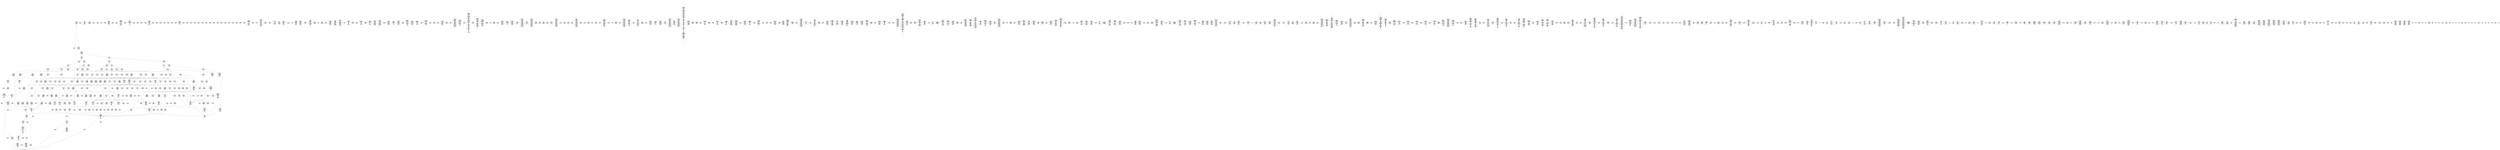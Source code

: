 /* Generated by GvGen v.1.0 (https://www.github.com/stricaud/gvgen) */

digraph G {
compound=true;
   node1 [label="[anywhere]"];
   node2 [label="# 0x0
PUSHX Data
PUSHX Data
MSTORE
CALLVALUE
ISZERO
PUSHX Data
JUMPI
"];
   node3 [label="# 0xc
PUSHX Data
REVERT
"];
   node4 [label="# 0x10
JUMPDEST
PUSHX LogicData
CALLDATASIZE
LT
PUSHX Data
JUMPI
"];
   node5 [label="# 0x1a
PUSHX Data
CALLDATALOAD
PUSHX BitData
SHR
PUSHX LogicData
GT
PUSHX Data
JUMPI
"];
   node6 [label="# 0x2b
PUSHX LogicData
GT
PUSHX Data
JUMPI
"];
   node7 [label="# 0x36
PUSHX LogicData
GT
PUSHX Data
JUMPI
"];
   node8 [label="# 0x41
PUSHX LogicData
GT
PUSHX Data
JUMPI
"];
   node9 [label="# 0x4c
PUSHX LogicData
EQ
PUSHX Data
JUMPI
"];
   node10 [label="# 0x57
PUSHX LogicData
EQ
PUSHX Data
JUMPI
"];
   node11 [label="# 0x62
PUSHX LogicData
EQ
PUSHX Data
JUMPI
"];
   node12 [label="# 0x6d
PUSHX LogicData
EQ
PUSHX Data
JUMPI
"];
   node13 [label="# 0x78
PUSHX LogicData
EQ
PUSHX Data
JUMPI
"];
   node14 [label="# 0x83
PUSHX Data
REVERT
"];
   node15 [label="# 0x87
JUMPDEST
PUSHX LogicData
EQ
PUSHX Data
JUMPI
"];
   node16 [label="# 0x93
PUSHX LogicData
EQ
PUSHX Data
JUMPI
"];
   node17 [label="# 0x9e
PUSHX LogicData
EQ
PUSHX Data
JUMPI
"];
   node18 [label="# 0xa9
PUSHX LogicData
EQ
PUSHX Data
JUMPI
"];
   node19 [label="# 0xb4
PUSHX Data
REVERT
"];
   node20 [label="# 0xb8
JUMPDEST
PUSHX LogicData
GT
PUSHX Data
JUMPI
"];
   node21 [label="# 0xc4
PUSHX LogicData
EQ
PUSHX Data
JUMPI
"];
   node22 [label="# 0xcf
PUSHX LogicData
EQ
PUSHX Data
JUMPI
"];
   node23 [label="# 0xda
PUSHX LogicData
EQ
PUSHX Data
JUMPI
"];
   node24 [label="# 0xe5
PUSHX LogicData
EQ
PUSHX Data
JUMPI
"];
   node25 [label="# 0xf0
PUSHX Data
REVERT
"];
   node26 [label="# 0xf4
JUMPDEST
PUSHX LogicData
EQ
PUSHX Data
JUMPI
"];
   node27 [label="# 0x100
PUSHX LogicData
EQ
PUSHX Data
JUMPI
"];
   node28 [label="# 0x10b
PUSHX LogicData
EQ
PUSHX Data
JUMPI
"];
   node29 [label="# 0x116
PUSHX LogicData
EQ
PUSHX Data
JUMPI
"];
   node30 [label="# 0x121
PUSHX Data
REVERT
"];
   node31 [label="# 0x125
JUMPDEST
PUSHX LogicData
GT
PUSHX Data
JUMPI
"];
   node32 [label="# 0x131
PUSHX LogicData
GT
PUSHX Data
JUMPI
"];
   node33 [label="# 0x13c
PUSHX LogicData
EQ
PUSHX Data
JUMPI
"];
   node34 [label="# 0x147
PUSHX LogicData
EQ
PUSHX Data
JUMPI
"];
   node35 [label="# 0x152
PUSHX LogicData
EQ
PUSHX Data
JUMPI
"];
   node36 [label="# 0x15d
PUSHX LogicData
EQ
PUSHX Data
JUMPI
"];
   node37 [label="# 0x168
PUSHX LogicData
EQ
PUSHX Data
JUMPI
"];
   node38 [label="# 0x173
PUSHX Data
REVERT
"];
   node39 [label="# 0x177
JUMPDEST
PUSHX LogicData
EQ
PUSHX Data
JUMPI
"];
   node40 [label="# 0x183
PUSHX LogicData
EQ
PUSHX Data
JUMPI
"];
   node41 [label="# 0x18e
PUSHX LogicData
EQ
PUSHX Data
JUMPI
"];
   node42 [label="# 0x199
PUSHX LogicData
EQ
PUSHX Data
JUMPI
"];
   node43 [label="# 0x1a4
PUSHX Data
REVERT
"];
   node44 [label="# 0x1a8
JUMPDEST
PUSHX LogicData
GT
PUSHX Data
JUMPI
"];
   node45 [label="# 0x1b4
PUSHX LogicData
EQ
PUSHX Data
JUMPI
"];
   node46 [label="# 0x1bf
PUSHX LogicData
EQ
PUSHX Data
JUMPI
"];
   node47 [label="# 0x1ca
PUSHX LogicData
EQ
PUSHX Data
JUMPI
"];
   node48 [label="# 0x1d5
PUSHX LogicData
EQ
PUSHX Data
JUMPI
"];
   node49 [label="# 0x1e0
PUSHX Data
REVERT
"];
   node50 [label="# 0x1e4
JUMPDEST
PUSHX LogicData
EQ
PUSHX Data
JUMPI
"];
   node51 [label="# 0x1f0
PUSHX LogicData
EQ
PUSHX Data
JUMPI
"];
   node52 [label="# 0x1fb
PUSHX LogicData
EQ
PUSHX Data
JUMPI
"];
   node53 [label="# 0x206
PUSHX LogicData
EQ
PUSHX Data
JUMPI
"];
   node54 [label="# 0x211
PUSHX Data
REVERT
"];
   node55 [label="# 0x215
JUMPDEST
PUSHX LogicData
GT
PUSHX Data
JUMPI
"];
   node56 [label="# 0x221
PUSHX LogicData
GT
PUSHX Data
JUMPI
"];
   node57 [label="# 0x22c
PUSHX LogicData
GT
PUSHX Data
JUMPI
"];
   node58 [label="# 0x237
PUSHX LogicData
EQ
PUSHX Data
JUMPI
"];
   node59 [label="# 0x242
PUSHX LogicData
EQ
PUSHX Data
JUMPI
"];
   node60 [label="# 0x24d
PUSHX LogicData
EQ
PUSHX Data
JUMPI
"];
   node61 [label="# 0x258
PUSHX LogicData
EQ
PUSHX Data
JUMPI
"];
   node62 [label="# 0x263
PUSHX LogicData
EQ
PUSHX Data
JUMPI
"];
   node63 [label="# 0x26e
PUSHX Data
REVERT
"];
   node64 [label="# 0x272
JUMPDEST
PUSHX LogicData
EQ
PUSHX Data
JUMPI
"];
   node65 [label="# 0x27e
PUSHX LogicData
EQ
PUSHX Data
JUMPI
"];
   node66 [label="# 0x289
PUSHX LogicData
EQ
PUSHX Data
JUMPI
"];
   node67 [label="# 0x294
PUSHX LogicData
EQ
PUSHX Data
JUMPI
"];
   node68 [label="# 0x29f
PUSHX Data
REVERT
"];
   node69 [label="# 0x2a3
JUMPDEST
PUSHX LogicData
GT
PUSHX Data
JUMPI
"];
   node70 [label="# 0x2af
PUSHX LogicData
EQ
PUSHX Data
JUMPI
"];
   node71 [label="# 0x2ba
PUSHX LogicData
EQ
PUSHX Data
JUMPI
"];
   node72 [label="# 0x2c5
PUSHX LogicData
EQ
PUSHX Data
JUMPI
"];
   node73 [label="# 0x2d0
PUSHX LogicData
EQ
PUSHX Data
JUMPI
"];
   node74 [label="# 0x2db
PUSHX Data
REVERT
"];
   node75 [label="# 0x2df
JUMPDEST
PUSHX LogicData
EQ
PUSHX Data
JUMPI
"];
   node76 [label="# 0x2eb
PUSHX LogicData
EQ
PUSHX Data
JUMPI
"];
   node77 [label="# 0x2f6
PUSHX LogicData
EQ
PUSHX Data
JUMPI
"];
   node78 [label="# 0x301
PUSHX LogicData
EQ
PUSHX Data
JUMPI
"];
   node79 [label="# 0x30c
PUSHX Data
REVERT
"];
   node80 [label="# 0x310
JUMPDEST
PUSHX LogicData
GT
PUSHX Data
JUMPI
"];
   node81 [label="# 0x31c
PUSHX LogicData
GT
PUSHX Data
JUMPI
"];
   node82 [label="# 0x327
PUSHX LogicData
EQ
PUSHX Data
JUMPI
"];
   node83 [label="# 0x332
PUSHX LogicData
EQ
PUSHX Data
JUMPI
"];
   node84 [label="# 0x33d
PUSHX LogicData
EQ
PUSHX Data
JUMPI
"];
   node85 [label="# 0x348
PUSHX LogicData
EQ
PUSHX Data
JUMPI
"];
   node86 [label="# 0x353
PUSHX Data
REVERT
"];
   node87 [label="# 0x357
JUMPDEST
PUSHX LogicData
EQ
PUSHX Data
JUMPI
"];
   node88 [label="# 0x363
PUSHX LogicData
EQ
PUSHX Data
JUMPI
"];
   node89 [label="# 0x36e
PUSHX LogicData
EQ
PUSHX Data
JUMPI
"];
   node90 [label="# 0x379
PUSHX LogicData
EQ
PUSHX Data
JUMPI
"];
   node91 [label="# 0x384
PUSHX Data
REVERT
"];
   node92 [label="# 0x388
JUMPDEST
PUSHX LogicData
GT
PUSHX Data
JUMPI
"];
   node93 [label="# 0x394
PUSHX LogicData
EQ
PUSHX Data
JUMPI
"];
   node94 [label="# 0x39f
PUSHX LogicData
EQ
PUSHX Data
JUMPI
"];
   node95 [label="# 0x3aa
PUSHX LogicData
EQ
PUSHX Data
JUMPI
"];
   node96 [label="# 0x3b5
PUSHX LogicData
EQ
PUSHX Data
JUMPI
"];
   node97 [label="# 0x3c0
PUSHX Data
REVERT
"];
   node98 [label="# 0x3c4
JUMPDEST
PUSHX LogicData
EQ
PUSHX Data
JUMPI
"];
   node99 [label="# 0x3d0
PUSHX LogicData
EQ
PUSHX Data
JUMPI
"];
   node100 [label="# 0x3db
PUSHX LogicData
EQ
PUSHX Data
JUMPI
"];
   node101 [label="# 0x3e6
PUSHX LogicData
EQ
PUSHX Data
JUMPI
"];
   node102 [label="# 0x3f1
JUMPDEST
PUSHX Data
REVERT
"];
   node103 [label="# 0x3f6
JUMPDEST
PUSHX Data
PUSHX Data
CALLDATASIZE
PUSHX Data
PUSHX Data
JUMP
"];
   node104 [label="# 0x404
JUMPDEST
PUSHX Data
JUMP
"];
   node105 [label="# 0x409
JUMPDEST
PUSHX MemData
MLOAD
ISZERO
ISZERO
MSTORE
PUSHX ArithData
ADD
"];
   node106 [label="# 0x415
JUMPDEST
PUSHX MemData
MLOAD
SUB
RETURN
"];
   node107 [label="# 0x41e
JUMPDEST
PUSHX Data
PUSHX Data
JUMP
"];
   node108 [label="# 0x426
JUMPDEST
PUSHX MemData
MLOAD
PUSHX Data
PUSHX Data
JUMP
"];
   node109 [label="# 0x433
JUMPDEST
PUSHX Data
PUSHX Data
CALLDATASIZE
PUSHX Data
PUSHX Data
JUMP
"];
   node110 [label="# 0x441
JUMPDEST
PUSHX Data
JUMP
"];
   node111 [label="# 0x446
JUMPDEST
PUSHX MemData
MLOAD
PUSHX ArithData
PUSHX BitData
PUSHX BitData
SHL
SUB
AND
MSTORE
PUSHX ArithData
ADD
PUSHX Data
JUMP
"];
   node112 [label="# 0x45e
JUMPDEST
PUSHX Data
PUSHX Data
CALLDATASIZE
PUSHX Data
PUSHX Data
JUMP
"];
   node113 [label="# 0x46c
JUMPDEST
PUSHX Data
JUMP
"];
   node114 [label="# 0x471
JUMPDEST
STOP
"];
   node115 [label="# 0x473
JUMPDEST
PUSHX Data
PUSHX Data
JUMP
"];
   node116 [label="# 0x47c
JUMPDEST
PUSHX MemData
MLOAD
PUSHX BitData
AND
MSTORE
PUSHX ArithData
ADD
PUSHX Data
JUMP
"];
   node117 [label="# 0x491
JUMPDEST
PUSHX Data
PUSHX Data
JUMP
"];
   node118 [label="# 0x49b
JUMPDEST
PUSHX Data
PUSHX Data
CALLDATASIZE
PUSHX Data
PUSHX Data
JUMP
"];
   node119 [label="# 0x4a9
JUMPDEST
PUSHX Data
JUMP
"];
   node120 [label="# 0x4ae
JUMPDEST
PUSHX StorData
SLOAD
"];
   node121 [label="# 0x4b2
JUMPDEST
PUSHX MemData
MLOAD
MSTORE
PUSHX ArithData
ADD
PUSHX Data
JUMP
"];
   node122 [label="# 0x4c0
JUMPDEST
PUSHX Data
PUSHX Data
CALLDATASIZE
PUSHX Data
PUSHX Data
JUMP
"];
   node123 [label="# 0x4ce
JUMPDEST
PUSHX Data
PUSHX Data
MSTORE
PUSHX Data
MSTORE
PUSHX Data
SHA3
SLOAD
JUMP
"];
   node124 [label="# 0x4e0
JUMPDEST
PUSHX Data
PUSHX Data
JUMP
"];
   node125 [label="# 0x4e8
JUMPDEST
PUSHX Data
PUSHX Data
JUMP
"];
   node126 [label="# 0x50f
JUMPDEST
PUSHX Data
PUSHX Data
CALLDATASIZE
PUSHX Data
PUSHX Data
JUMP
"];
   node127 [label="# 0x51d
JUMPDEST
PUSHX Data
JUMP
"];
   node128 [label="# 0x522
JUMPDEST
PUSHX Data
PUSHX Data
CALLDATASIZE
PUSHX Data
PUSHX Data
JUMP
"];
   node129 [label="# 0x530
JUMPDEST
PUSHX Data
JUMP
"];
   node130 [label="# 0x535
JUMPDEST
PUSHX Data
MLOAD
PUSHX ArithData
PUSHX BitData
PUSHX BitData
SHL
SUB
AND
MSTORE
PUSHX ArithData
ADD
MSTORE
ADD
PUSHX Data
JUMP
"];
   node131 [label="# 0x554
JUMPDEST
ADDRESS
PUSHX Data
MSTORE
PUSHX Data
MSTORE
PUSHX Data
SHA3
SLOAD
PUSHX Data
JUMP
"];
   node132 [label="# 0x569
JUMPDEST
PUSHX Data
PUSHX Data
CALLDATASIZE
PUSHX Data
PUSHX Data
JUMP
"];
   node133 [label="# 0x577
JUMPDEST
PUSHX Data
JUMP
"];
   node134 [label="# 0x57c
JUMPDEST
PUSHX Data
PUSHX Data
CALLDATASIZE
PUSHX Data
PUSHX Data
JUMP
"];
   node135 [label="# 0x58a
JUMPDEST
PUSHX StorData
SLOAD
PUSHX ArithData
PUSHX BitData
PUSHX BitData
SHL
SUB
AND
AND
EQ
JUMP
"];
   node136 [label="# 0x59e
JUMPDEST
PUSHX Data
PUSHX Data
CALLDATASIZE
PUSHX Data
PUSHX Data
JUMP
"];
   node137 [label="# 0x5ac
JUMPDEST
PUSHX Data
JUMP
"];
   node138 [label="# 0x5b1
JUMPDEST
PUSHX Data
PUSHX Data
JUMP
"];
   node139 [label="# 0x5d8
JUMPDEST
PUSHX Data
PUSHX Data
JUMP
"];
   node140 [label="# 0x5e0
JUMPDEST
PUSHX MemData
MLOAD
PUSHX BitData
AND
MSTORE
PUSHX ArithData
ADD
PUSHX Data
JUMP
"];
   node141 [label="# 0x5f2
JUMPDEST
PUSHX Data
PUSHX Data
JUMP
"];
   node142 [label="# 0x619
JUMPDEST
PUSHX Data
PUSHX Data
CALLDATASIZE
PUSHX Data
PUSHX Data
JUMP
"];
   node143 [label="# 0x627
JUMPDEST
PUSHX Data
JUMP
"];
   node144 [label="# 0x62c
JUMPDEST
PUSHX Data
PUSHX Data
CALLDATASIZE
PUSHX Data
PUSHX Data
JUMP
"];
   node145 [label="# 0x63a
JUMPDEST
PUSHX Data
JUMP
"];
   node146 [label="# 0x63f
JUMPDEST
PUSHX Data
PUSHX Data
CALLDATASIZE
PUSHX Data
PUSHX Data
JUMP
"];
   node147 [label="# 0x64d
JUMPDEST
PUSHX Data
JUMP
"];
   node148 [label="# 0x652
JUMPDEST
PUSHX Data
PUSHX Data
CALLDATASIZE
PUSHX Data
PUSHX Data
JUMP
"];
   node149 [label="# 0x660
JUMPDEST
PUSHX Data
MSTORE
PUSHX Data
PUSHX Data
MSTORE
PUSHX Data
SHA3
SLOAD
ISZERO
ISZERO
JUMP
"];
   node150 [label="# 0x674
JUMPDEST
PUSHX Data
PUSHX Data
CALLDATASIZE
PUSHX Data
PUSHX Data
JUMP
"];
   node151 [label="# 0x682
JUMPDEST
PUSHX Data
JUMP
"];
   node152 [label="# 0x687
JUMPDEST
PUSHX Data
PUSHX Data
CALLDATASIZE
PUSHX Data
PUSHX Data
JUMP
"];
   node153 [label="# 0x695
JUMPDEST
PUSHX Data
JUMP
"];
   node154 [label="# 0x69a
JUMPDEST
PUSHX Data
PUSHX Data
JUMP
"];
   node155 [label="# 0x6c1
JUMPDEST
PUSHX Data
PUSHX Data
CALLDATASIZE
PUSHX Data
PUSHX Data
JUMP
"];
   node156 [label="# 0x6cf
JUMPDEST
PUSHX Data
JUMP
"];
   node157 [label="# 0x6d4
JUMPDEST
PUSHX Data
PUSHX Data
CALLDATASIZE
PUSHX Data
PUSHX Data
JUMP
"];
   node158 [label="# 0x6e2
JUMPDEST
PUSHX Data
JUMP
"];
   node159 [label="# 0x6e7
JUMPDEST
PUSHX Data
PUSHX Data
JUMP
"];
   node160 [label="# 0x6ef
JUMPDEST
PUSHX Data
PUSHX Data
CALLDATASIZE
PUSHX Data
PUSHX Data
JUMP
"];
   node161 [label="# 0x6fd
JUMPDEST
PUSHX Data
JUMP
"];
   node162 [label="# 0x702
JUMPDEST
PUSHX Data
PUSHX Data
CALLDATASIZE
PUSHX Data
PUSHX Data
JUMP
"];
   node163 [label="# 0x710
JUMPDEST
PUSHX Data
JUMP
"];
   node164 [label="# 0x715
JUMPDEST
PUSHX Data
PUSHX Data
CALLDATASIZE
PUSHX Data
PUSHX Data
JUMP
"];
   node165 [label="# 0x723
JUMPDEST
PUSHX Data
JUMP
"];
   node166 [label="# 0x728
JUMPDEST
PUSHX Data
PUSHX Data
CALLDATASIZE
PUSHX Data
PUSHX Data
JUMP
"];
   node167 [label="# 0x736
JUMPDEST
PUSHX Data
PUSHX Data
MSTORE
MSTORE
PUSHX Data
SHA3
SLOAD
JUMP
"];
   node168 [label="# 0x748
JUMPDEST
PUSHX Data
PUSHX Data
JUMP
"];
   node169 [label="# 0x751
JUMPDEST
PUSHX Data
PUSHX Data
CALLDATASIZE
PUSHX Data
PUSHX Data
JUMP
"];
   node170 [label="# 0x75f
JUMPDEST
PUSHX Data
JUMP
"];
   node171 [label="# 0x764
JUMPDEST
PUSHX Data
PUSHX Data
JUMP
"];
   node172 [label="# 0x78b
JUMPDEST
PUSHX StorData
SLOAD
PUSHX Data
PUSHX BitData
PUSHX BitData
SHL
DIV
PUSHX BitData
AND
JUMP
"];
   node173 [label="# 0x7a0
JUMPDEST
PUSHX MemData
MLOAD
PUSHX BitData
AND
MSTORE
PUSHX ArithData
ADD
PUSHX Data
JUMP
"];
   node174 [label="# 0x7b3
JUMPDEST
PUSHX Data
PUSHX Data
JUMP
"];
   node175 [label="# 0x7bd
JUMPDEST
PUSHX StorData
SLOAD
PUSHX Data
PUSHX ArithData
PUSHX BitData
PUSHX BitData
SHL
SUB
AND
JUMP
"];
   node176 [label="# 0x7d0
JUMPDEST
PUSHX Data
PUSHX Data
JUMP
"];
   node177 [label="# 0x7d8
JUMPDEST
PUSHX Data
PUSHX Data
CALLDATASIZE
PUSHX Data
PUSHX Data
JUMP
"];
   node178 [label="# 0x7e6
JUMPDEST
PUSHX Data
JUMP
"];
   node179 [label="# 0x7eb
JUMPDEST
PUSHX Data
PUSHX Data
CALLDATASIZE
PUSHX Data
PUSHX Data
JUMP
"];
   node180 [label="# 0x7f9
JUMPDEST
PUSHX Data
JUMP
"];
   node181 [label="# 0x7fe
JUMPDEST
PUSHX Data
PUSHX Data
JUMP
"];
   node182 [label="# 0x806
JUMPDEST
PUSHX Data
PUSHX Data
JUMP
"];
   node183 [label="# 0x80e
JUMPDEST
PUSHX StorData
SLOAD
PUSHX Data
PUSHX ArithData
PUSHX BitData
PUSHX BitData
SHL
SUB
AND
JUMP
"];
   node184 [label="# 0x821
JUMPDEST
PUSHX Data
PUSHX Data
CALLDATASIZE
PUSHX Data
PUSHX Data
JUMP
"];
   node185 [label="# 0x82f
JUMPDEST
PUSHX Data
JUMP
"];
   node186 [label="# 0x834
JUMPDEST
PUSHX Data
PUSHX Data
CALLDATASIZE
PUSHX Data
PUSHX Data
JUMP
"];
   node187 [label="# 0x842
JUMPDEST
PUSHX Data
JUMP
"];
   node188 [label="# 0x847
JUMPDEST
PUSHX Data
PUSHX Data
CALLDATASIZE
PUSHX Data
PUSHX Data
JUMP
"];
   node189 [label="# 0x855
JUMPDEST
PUSHX Data
JUMP
"];
   node190 [label="# 0x85a
JUMPDEST
PUSHX Data
PUSHX BitData
PUSHX BitData
SHL
JUMP
"];
   node191 [label="# 0x865
JUMPDEST
PUSHX Data
PUSHX Data
CALLDATASIZE
PUSHX Data
PUSHX Data
JUMP
"];
   node192 [label="# 0x873
JUMPDEST
PUSHX Data
JUMP
"];
   node193 [label="# 0x878
JUMPDEST
PUSHX Data
PUSHX Data
CALLDATASIZE
PUSHX Data
PUSHX Data
JUMP
"];
   node194 [label="# 0x886
JUMPDEST
PUSHX Data
JUMP
"];
   node195 [label="# 0x88b
JUMPDEST
PUSHX Data
PUSHX Data
JUMP
"];
   node196 [label="# 0x895
JUMPDEST
PUSHX Data
PUSHX Data
CALLDATASIZE
PUSHX Data
PUSHX Data
JUMP
"];
   node197 [label="# 0x8a3
JUMPDEST
PUSHX Data
JUMP
"];
   node198 [label="# 0x8a8
JUMPDEST
PUSHX Data
PUSHX Data
JUMP
"];
   node199 [label="# 0x8b0
JUMPDEST
PUSHX Data
PUSHX Data
CALLDATASIZE
PUSHX Data
PUSHX Data
JUMP
"];
   node200 [label="# 0x8be
JUMPDEST
PUSHX Data
JUMP
"];
   node201 [label="# 0x8c3
JUMPDEST
PUSHX Data
PUSHX Data
CALLDATASIZE
PUSHX Data
PUSHX Data
JUMP
"];
   node202 [label="# 0x8d1
JUMPDEST
PUSHX Data
JUMP
"];
   node203 [label="# 0x8d6
JUMPDEST
PUSHX Data
PUSHX Data
JUMP
"];
   node204 [label="# 0x8e0
JUMPDEST
PUSHX Data
PUSHX Data
CALLDATASIZE
PUSHX Data
PUSHX Data
JUMP
"];
   node205 [label="# 0x8ee
JUMPDEST
PUSHX Data
JUMP
"];
   node206 [label="# 0x8f3
JUMPDEST
PUSHX Data
PUSHX Data
CALLDATASIZE
PUSHX Data
PUSHX Data
JUMP
"];
   node207 [label="# 0x901
JUMPDEST
PUSHX Data
JUMP
"];
   node208 [label="# 0x906
JUMPDEST
PUSHX Data
PUSHX Data
JUMP
"];
   node209 [label="# 0x910
JUMPDEST
PUSHX Data
PUSHX Data
JUMP
"];
   node210 [label="# 0x918
JUMPDEST
PUSHX Data
PUSHX Data
CALLDATASIZE
PUSHX Data
PUSHX Data
JUMP
"];
   node211 [label="# 0x926
JUMPDEST
PUSHX Data
JUMP
"];
   node212 [label="# 0x92b
JUMPDEST
PUSHX Data
PUSHX Data
CALLDATASIZE
PUSHX Data
PUSHX Data
JUMP
"];
   node213 [label="# 0x939
JUMPDEST
PUSHX Data
JUMP
"];
   node214 [label="# 0x93e
JUMPDEST
PUSHX Data
PUSHX Data
JUMP
"];
   node215 [label="# 0x946
JUMPDEST
PUSHX Data
PUSHX Data
CALLDATASIZE
PUSHX Data
PUSHX Data
JUMP
"];
   node216 [label="# 0x954
JUMPDEST
PUSHX Data
JUMP
"];
   node217 [label="# 0x959
JUMPDEST
PUSHX Data
PUSHX Data
CALLDATASIZE
PUSHX Data
PUSHX Data
JUMP
"];
   node218 [label="# 0x967
JUMPDEST
PUSHX Data
JUMP
"];
   node219 [label="# 0x96c
JUMPDEST
PUSHX Data
PUSHX ArithData
PUSHX BitData
PUSHX BitData
SHL
SUB
NOT
AND
PUSHX BitData
PUSHX BitData
SHL
EQ
PUSHX Data
JUMPI
"];
   node220 [label="# 0x988
PUSHX Data
PUSHX Data
JUMP
"];
   node221 [label="# 0x991
JUMPDEST
JUMP
"];
   node222 [label="# 0x997
JUMPDEST
PUSHX StorData
SLOAD
PUSHX Data
PUSHX Data
JUMP
"];
   node223 [label="# 0x9a4
JUMPDEST
PUSHX ArithData
ADD
PUSHX ArithData
DIV
MUL
PUSHX ArithData
ADD
PUSHX MemData
MLOAD
ADD
PUSHX Data
MSTORE
MSTORE
PUSHX ArithData
ADD
SLOAD
PUSHX Data
PUSHX Data
JUMP
"];
   node224 [label="# 0x9d0
JUMPDEST
ISZERO
PUSHX Data
JUMPI
"];
   node225 [label="# 0x9d7
PUSHX LogicData
LT
PUSHX Data
JUMPI
"];
   node226 [label="# 0x9df
PUSHX ArithData
SLOAD
DIV
MUL
MSTORE
PUSHX ArithData
ADD
PUSHX Data
JUMP
"];
   node227 [label="# 0x9f2
JUMPDEST
ADD
PUSHX Data
MSTORE
PUSHX Data
PUSHX Data
SHA3
"];
   node228 [label="# 0xa00
JUMPDEST
SLOAD
MSTORE
PUSHX ArithData
ADD
PUSHX ArithData
ADD
GT
PUSHX Data
JUMPI
"];
   node229 [label="# 0xa14
SUB
PUSHX BitData
AND
ADD
"];
   node230 [label="# 0xa1d
JUMPDEST
JUMP
"];
   node231 [label="# 0xa25
JUMPDEST
PUSHX Data
MSTORE
PUSHX Data
PUSHX Data
MSTORE
PUSHX Data
SHA3
SLOAD
PUSHX Data
JUMPI
"];
   node232 [label="# 0xa39
PUSHX MemData
MLOAD
PUSHX BitData
PUSHX BitData
SHL
MSTORE
PUSHX ArithData
ADD
PUSHX Data
PUSHX Data
JUMP
"];
   node233 [label="# 0xa50
JUMPDEST
PUSHX MemData
MLOAD
SUB
REVERT
"];
   node234 [label="# 0xa59
JUMPDEST
PUSHX Data
MSTORE
PUSHX Data
PUSHX Data
MSTORE
PUSHX Data
SHA3
SLOAD
PUSHX ArithData
PUSHX BitData
PUSHX BitData
SHL
SUB
AND
JUMP
"];
   node235 [label="# 0xa75
JUMPDEST
PUSHX Data
CALLER
PUSHX Data
JUMP
"];
   node236 [label="# 0xa80
JUMPDEST
JUMP
"];
   node237 [label="# 0xa84
JUMPDEST
PUSHX Data
PUSHX Data
PUSHX Data
JUMP
"];
   node238 [label="# 0xa90
JUMPDEST
PUSHX Data
JUMPI
"];
   node239 [label="# 0xa95
PUSHX MemData
MLOAD
PUSHX BitData
PUSHX BitData
SHL
MSTORE
PUSHX ArithData
ADD
PUSHX Data
PUSHX Data
JUMP
"];
   node240 [label="# 0xaac
JUMPDEST
PUSHX Data
MSTORE
PUSHX Data
PUSHX Data
MSTORE
PUSHX MemData
SHA3
MLOAD
CALLER
PUSHX Data
PUSHX Data
PUSHX Data
JUMP
"];
   node241 [label="# 0xaef
JUMPDEST
PUSHX MemData
MLOAD
SUB
LOGX
PUSHX Data
MSTORE
PUSHX Data
PUSHX ArithData
MSTORE
PUSHX Data
SHA3
MLOAD
PUSHX Data
ADD
PUSHX Data
JUMP
"];
   node242 [label="# 0xb16
JUMPDEST
JUMP
"];
   node243 [label="# 0xb1b
JUMPDEST
PUSHX ArithData
PUSHX BitData
PUSHX BitData
SHL
SUB
AND
CALLER
EQ
ISZERO
PUSHX Data
JUMPI
"];
   node244 [label="# 0xb2e
PUSHX Data
PUSHX Data
PUSHX Data
JUMP
"];
   node245 [label="# 0xb38
JUMPDEST
PUSHX Data
JUMPI
"];
   node246 [label="# 0xb3e
PUSHX ArithData
PUSHX BitData
PUSHX BitData
SHL
SUB
AND
CALLER
EQ
ISZERO
PUSHX Data
JUMPI
"];
   node247 [label="# 0xb52
PUSHX Data
PUSHX Data
PUSHX Data
JUMP
"];
   node248 [label="# 0xb5c
JUMPDEST
PUSHX ArithData
PUSHX BitData
PUSHX BitData
SHL
SUB
AND
CALLER
EQ
PUSHX Data
JUMPI
"];
   node249 [label="# 0xb6d
PUSHX MemData
MLOAD
PUSHX ArithData
ADD
PUSHX Data
MSTORE
PUSHX Data
MSTORE
PUSHX ArithData
ADD
PUSHX Data
MSTORE
PUSHX Data
JUMP
"];
   node250 [label="# 0xba7
JUMPDEST
PUSHX MemData
MLOAD
PUSHX ArithData
ADD
PUSHX Data
MSTORE
PUSHX Data
MSTORE
PUSHX ArithData
ADD
PUSHX BitData
PUSHX BitData
SHL
MSTORE
"];
   node251 [label="# 0xbd7
JUMPDEST
PUSHX Data
JUMPI
"];
   node252 [label="# 0xbdd
PUSHX MemData
MLOAD
PUSHX BitData
PUSHX BitData
SHL
MSTORE
PUSHX ArithData
ADD
PUSHX Data
PUSHX Data
JUMP
"];
   node253 [label="# 0xbf5
JUMPDEST
PUSHX ArithData
PUSHX BitData
PUSHX BitData
SHL
SUB
AND
PUSHX Data
JUMPI
"];
   node254 [label="# 0xc05
PUSHX MemData
MLOAD
PUSHX BitData
PUSHX BitData
SHL
MSTORE
PUSHX ArithData
ADD
PUSHX Data
PUSHX Data
JUMP
"];
   node255 [label="# 0xc1c
JUMPDEST
PUSHX Data
PUSHX Data
JUMP
"];
   node256 [label="# 0xc25
JUMPDEST
PUSHX ArithData
PUSHX BitData
PUSHX BitData
SHL
SUB
AND
PUSHX ArithData
PUSHX BitData
PUSHX BitData
SHL
SUB
AND
EQ
PUSHX Data
JUMPI
"];
   node257 [label="# 0xc3e
PUSHX MemData
MLOAD
PUSHX BitData
PUSHX BitData
SHL
MSTORE
PUSHX ArithData
ADD
PUSHX Data
PUSHX Data
JUMP
"];
   node258 [label="# 0xc55
JUMPDEST
PUSHX ArithData
PUSHX BitData
PUSHX BitData
SHL
SUB
AND
CALLER
EQ
PUSHX Data
JUMPI
"];
   node259 [label="# 0xc67
PUSHX Data
PUSHX Data
JUMP
"];
   node260 [label="# 0xc70
JUMPDEST
PUSHX ArithData
PUSHX BitData
PUSHX BitData
SHL
SUB
AND
CALLER
PUSHX ArithData
PUSHX BitData
PUSHX BitData
SHL
SUB
AND
EQ
"];
   node261 [label="# 0xc85
JUMPDEST
PUSHX Data
JUMPI
"];
   node262 [label="# 0xc8b
PUSHX Data
CALLER
PUSHX Data
JUMP
"];
   node263 [label="# 0xc95
JUMPDEST
PUSHX Data
JUMPI
"];
   node264 [label="# 0xc9a
PUSHX MemData
MLOAD
PUSHX BitData
PUSHX BitData
SHL
MSTORE
PUSHX ArithData
ADD
PUSHX Data
PUSHX Data
JUMP
"];
   node265 [label="# 0xcb1
JUMPDEST
PUSHX Data
PUSHX Data
JUMP
"];
   node266 [label="# 0xcba
JUMPDEST
PUSHX Data
JUMPI
"];
   node267 [label="# 0xcbf
PUSHX MemData
MLOAD
PUSHX BitData
PUSHX BitData
SHL
MSTORE
PUSHX Data
PUSHX ArithData
ADD
MSTORE
PUSHX Data
PUSHX ArithData
ADD
MSTORE
PUSHX BitData
PUSHX BitData
SHL
PUSHX ArithData
ADD
MSTORE
PUSHX ArithData
ADD
PUSHX Data
JUMP
"];
   node268 [label="# 0xcf5
JUMPDEST
PUSHX ArithData
PUSHX BitData
PUSHX BitData
SHL
SUB
AND
PUSHX ArithData
PUSHX BitData
PUSHX BitData
SHL
SUB
AND
EQ
PUSHX Data
JUMPI
"];
   node269 [label="# 0xd0f
PUSHX Data
PUSHX Data
JUMP
"];
   node270 [label="# 0xd17
JUMPDEST
PUSHX ArithData
PUSHX BitData
PUSHX BitData
SHL
SUB
AND
PUSHX Data
MSTORE
PUSHX ArithData
PUSHX Data
MSTORE
PUSHX Data
SHA3
SLOAD
MSTORE
PUSHX Data
MSTORE
SHA3
SLOAD
PUSHX BitData
SHL
PUSHX BitData
PUSHX BitData
SHL
AND
PUSHX BitData
PUSHX BitData
SHL
AND
OR
OR
SSTORE
SLOAD
PUSHX ArithData
ADD
SSTORE
MSTORE
SHA3
PUSHX Data
DIV
ADD
SLOAD
PUSHX BitData
AND
MUL
PUSHX ArithData
EXP
PUSHX Data
MUL
NOT
AND
AND
MUL
OR
SSTORE
PUSHX Data
JUMP
"];
   node271 [label="# 0xd9f
JUMPDEST
PUSHX Data
PUSHX Data
JUMP
"];
   node272 [label="# 0xda9
JUMPDEST
PUSHX ArithData
PUSHX BitData
PUSHX BitData
SHL
SUB
AND
PUSHX ArithData
PUSHX BitData
PUSHX BitData
SHL
SUB
AND
PUSHX MemData
MLOAD
PUSHX Data
PUSHX Data
CODECOPY
MLOAD
MSTORE
PUSHX MemData
MLOAD
PUSHX MemData
MLOAD
SUB
LOGX
JUMP
"];
   node273 [label="# 0xddd
JUMPDEST
PUSHX StorData
SLOAD
PUSHX Data
PUSHX ArithData
PUSHX BitData
PUSHX BitData
SHL
SUB
AND
PUSHX Data
PUSHX Data
PUSHX BitData
PUSHX BitData
SHL
DIV
PUSHX BitData
AND
PUSHX Data
JUMP
"];
   node274 [label="# 0xe09
JUMPDEST
PUSHX Data
PUSHX Data
JUMP
"];
   node275 [label="# 0xe13
JUMPDEST
JUMP
"];
   node276 [label="# 0xe1e
JUMPDEST
PUSHX Data
PUSHX Data
PUSHX Data
JUMP
"];
   node277 [label="# 0xe2a
JUMPDEST
PUSHX Data
JUMPI
"];
   node278 [label="# 0xe2f
PUSHX MemData
MLOAD
PUSHX BitData
PUSHX BitData
SHL
MSTORE
PUSHX ArithData
ADD
PUSHX Data
PUSHX Data
JUMP
"];
   node279 [label="# 0xe46
JUMPDEST
PUSHX ArithData
PUSHX BitData
PUSHX BitData
SHL
SUB
AND
PUSHX Data
JUMPI
"];
   node280 [label="# 0xe55
PUSHX MemData
MLOAD
PUSHX BitData
PUSHX BitData
SHL
MSTORE
PUSHX ArithData
ADD
PUSHX Data
PUSHX Data
JUMP
"];
   node281 [label="# 0xe6c
JUMPDEST
PUSHX LogicData
GT
PUSHX Data
JUMPI
"];
   node282 [label="# 0xe75
PUSHX MemData
MLOAD
PUSHX BitData
PUSHX BitData
SHL
MSTORE
PUSHX Data
PUSHX ArithData
ADD
MSTORE
PUSHX Data
PUSHX ArithData
ADD
MSTORE
PUSHX BitData
PUSHX BitData
SHL
PUSHX ArithData
ADD
MSTORE
PUSHX ArithData
ADD
PUSHX Data
JUMP
"];
   node283 [label="# 0xead
JUMPDEST
PUSHX BitData
AND
EQ
PUSHX Data
JUMPI
"];
   node284 [label="# 0xebb
PUSHX MemData
MLOAD
PUSHX BitData
PUSHX BitData
SHL
MSTORE
PUSHX Data
PUSHX ArithData
ADD
MSTORE
PUSHX Data
PUSHX ArithData
ADD
MSTORE
PUSHX BitData
PUSHX BitData
SHL
PUSHX ArithData
ADD
MSTORE
PUSHX ArithData
ADD
PUSHX Data
JUMP
"];
   node285 [label="# 0xef6
JUMPDEST
PUSHX Data
PUSHX Data
PUSHX Data
JUMP
"];
   node286 [label="# 0xf02
JUMPDEST
PUSHX Data
PUSHX Data
JUMP
"];
   node287 [label="# 0xf0c
JUMPDEST
PUSHX Data
PUSHX Data
PUSHX Data
JUMP
"];
   node288 [label="# 0xf18
JUMPDEST
PUSHX Data
PUSHX Data
JUMP
"];
   node289 [label="# 0xf22
JUMPDEST
PUSHX BitData
AND
EQ
PUSHX Data
JUMPI
"];
   node290 [label="# 0xf2e
PUSHX MemData
MLOAD
PUSHX BitData
PUSHX BitData
SHL
MSTORE
PUSHX Data
PUSHX ArithData
ADD
MSTORE
PUSHX Data
PUSHX ArithData
ADD
MSTORE
PUSHX BitData
PUSHX BitData
SHL
PUSHX ArithData
ADD
MSTORE
PUSHX ArithData
ADD
PUSHX Data
JUMP
"];
   node291 [label="# 0xf6e
JUMPDEST
PUSHX Data
"];
   node292 [label="# 0xf71
JUMPDEST
LT
ISZERO
PUSHX Data
JUMPI
"];
   node293 [label="# 0xf7a
PUSHX Data
PUSHX Data
PUSHX Data
JUMP
"];
   node294 [label="# 0xf86
JUMPDEST
ISZERO
PUSHX Data
JUMPI
"];
   node295 [label="# 0xf8c
PUSHX MemData
MLOAD
PUSHX BitData
PUSHX BitData
SHL
MSTORE
PUSHX Data
PUSHX ArithData
ADD
MSTORE
PUSHX Data
PUSHX ArithData
ADD
MSTORE
PUSHX BitData
PUSHX BitData
SHL
PUSHX ArithData
ADD
MSTORE
PUSHX ArithData
ADD
PUSHX Data
JUMP
"];
   node296 [label="# 0xfc4
JUMPDEST
PUSHX Data
PUSHX Data
JUMP
"];
   node297 [label="# 0xfce
JUMPDEST
PUSHX Data
JUMP
"];
   node298 [label="# 0xfd6
JUMPDEST
PUSHX Data
PUSHX Data
JUMP
"];
   node299 [label="# 0xfe2
JUMPDEST
PUSHX Data
"];
   node300 [label="# 0xfe5
JUMPDEST
LT
ISZERO
PUSHX Data
JUMPI
"];
   node301 [label="# 0xfee
PUSHX Data
PUSHX Data
JUMP
"];
   node302 [label="# 0xff7
JUMPDEST
PUSHX MemData
MLOAD
PUSHX ArithData
PUSHX BitData
PUSHX BitData
SHL
SUB
AND
PUSHX Data
PUSHX MemData
MLOAD
PUSHX Data
PUSHX Data
CODECOPY
MLOAD
MSTORE
LOGX
PUSHX Data
PUSHX Data
JUMP
"];
   node303 [label="# 0x1025
JUMPDEST
PUSHX Data
JUMP
"];
   node304 [label="# 0x102d
JUMPDEST
JUMP
"];
   node305 [label="# 0x1033
JUMPDEST
PUSHX Data
PUSHX Data
PUSHX Data
JUMP
"];
   node306 [label="# 0x103e
JUMPDEST
LT
PUSHX Data
JUMPI
"];
   node307 [label="# 0x1045
PUSHX MemData
MLOAD
PUSHX BitData
PUSHX BitData
SHL
MSTORE
PUSHX Data
PUSHX ArithData
ADD
MSTORE
PUSHX Data
PUSHX ArithData
ADD
MSTORE
PUSHX BitData
PUSHX BitData
SHL
PUSHX ArithData
ADD
MSTORE
PUSHX ArithData
ADD
PUSHX Data
JUMP
"];
   node308 [label="# 0x1082
JUMPDEST
PUSHX ArithData
PUSHX BitData
PUSHX BitData
SHL
SUB
AND
PUSHX Data
MSTORE
PUSHX Data
PUSHX Data
MSTORE
PUSHX Data
SHA3
SLOAD
LT
PUSHX Data
JUMPI
"];
   node309 [label="# 0x10a5
PUSHX Data
PUSHX Data
JUMP
"];
   node310 [label="# 0x10ac
JUMPDEST
PUSHX Data
MSTORE
PUSHX Data
SHA3
PUSHX Data
DIV
ADD
SLOAD
PUSHX BitData
AND
PUSHX ArithData
MUL
PUSHX ArithData
EXP
DIV
PUSHX BitData
AND
JUMP
"];
   node311 [label="# 0x10d8
JUMPDEST
PUSHX Data
PUSHX Data
PUSHX Data
JUMP
"];
   node312 [label="# 0x10e4
JUMPDEST
PUSHX Data
JUMPI
"];
   node313 [label="# 0x10e9
PUSHX MemData
MLOAD
PUSHX BitData
PUSHX BitData
SHL
MSTORE
PUSHX ArithData
ADD
PUSHX Data
PUSHX Data
JUMP
"];
   node314 [label="# 0x1100
JUMPDEST
PUSHX ArithData
PUSHX BitData
PUSHX BitData
SHL
SUB
AND
PUSHX Data
JUMPI
"];
   node315 [label="# 0x110f
PUSHX MemData
MLOAD
PUSHX BitData
PUSHX BitData
SHL
MSTORE
PUSHX ArithData
ADD
PUSHX Data
PUSHX Data
JUMP
"];
   node316 [label="# 0x1126
JUMPDEST
PUSHX BitData
AND
EQ
PUSHX Data
JUMPI
"];
   node317 [label="# 0x1134
PUSHX MemData
MLOAD
PUSHX BitData
PUSHX BitData
SHL
MSTORE
PUSHX Data
PUSHX ArithData
ADD
MSTORE
PUSHX Data
PUSHX ArithData
ADD
MSTORE
PUSHX BitData
PUSHX BitData
SHL
PUSHX ArithData
ADD
MSTORE
PUSHX ArithData
ADD
PUSHX Data
JUMP
"];
   node318 [label="# 0x116f
JUMPDEST
PUSHX Data
MSTORE
PUSHX Data
PUSHX Data
MSTORE
PUSHX Data
SHA3
SLOAD
ISZERO
PUSHX Data
JUMPI
"];
   node319 [label="# 0x1184
PUSHX MemData
MLOAD
PUSHX BitData
PUSHX BitData
SHL
MSTORE
PUSHX Data
PUSHX ArithData
ADD
MSTORE
PUSHX Data
PUSHX ArithData
ADD
MSTORE
PUSHX BitData
PUSHX BitData
SHL
PUSHX ArithData
ADD
MSTORE
PUSHX ArithData
ADD
PUSHX Data
JUMP
"];
   node320 [label="# 0x11bc
JUMPDEST
PUSHX ArithData
PUSHX BitData
PUSHX BitData
SHL
SUB
AND
PUSHX Data
MSTORE
PUSHX ArithData
PUSHX Data
MSTORE
PUSHX Data
SHA3
SLOAD
PUSHX StorData
SLOAD
MSTORE
PUSHX Data
MSTORE
SHA3
PUSHX BitData
SHL
PUSHX BitData
PUSHX BitData
SHL
AND
PUSHX BitData
SHL
PUSHX BitData
PUSHX BitData
SHL
AND
OR
OR
SSTORE
SLOAD
PUSHX ArithData
ADD
SSTORE
MSTORE
SHA3
PUSHX Data
DIV
ADD
SLOAD
PUSHX BitData
AND
MUL
PUSHX ArithData
EXP
PUSHX Data
MUL
NOT
AND
AND
MUL
OR
SSTORE
SLOAD
ADD
SSTORE
MSTORE
PUSHX ArithData
DIV
ADD
SLOAD
AND
MUL
EXP
MUL
NOT
AND
MUL
OR
SSTORE
PUSHX MemData
MLOAD
PUSHX ArithData
PUSHX BitData
PUSHX BitData
SHL
SUB
AND
PUSHX Data
PUSHX MemData
MLOAD
PUSHX Data
PUSHX Data
CODECOPY
MLOAD
MSTORE
LOGX
JUMP
"];
   node321 [label="# 0x12bf
JUMPDEST
PUSHX Data
PUSHX MemData
MLOAD
PUSHX ArithData
ADD
PUSHX Data
MSTORE
PUSHX Data
MSTORE
PUSHX Data
JUMP
"];
   node322 [label="# 0x12da
JUMPDEST
PUSHX Data
PUSHX Data
PUSHX Data
JUMP
"];
   node323 [label="# 0x12e5
JUMPDEST
PUSHX Data
PUSHX Data
PUSHX Data
JUMP
"];
   node324 [label="# 0x12f3
JUMPDEST
PUSHX Data
JUMPI
"];
   node325 [label="# 0x12f8
PUSHX ArithData
PUSHX BitData
PUSHX BitData
SHL
SUB
AND
CALLER
EQ
ISZERO
PUSHX Data
JUMPI
"];
   node326 [label="# 0x130a
PUSHX Data
PUSHX Data
PUSHX Data
JUMP
"];
   node327 [label="# 0x1314
JUMPDEST
PUSHX Data
JUMPI
"];
   node328 [label="# 0x131a
PUSHX ArithData
PUSHX BitData
PUSHX BitData
SHL
SUB
AND
CALLER
EQ
ISZERO
PUSHX Data
JUMPI
"];
   node329 [label="# 0x132e
PUSHX Data
PUSHX Data
PUSHX Data
JUMP
"];
   node330 [label="# 0x1338
JUMPDEST
PUSHX ArithData
PUSHX BitData
PUSHX BitData
SHL
SUB
AND
CALLER
EQ
PUSHX Data
JUMPI
"];
   node331 [label="# 0x1349
PUSHX MemData
MLOAD
PUSHX ArithData
ADD
PUSHX Data
MSTORE
PUSHX Data
MSTORE
PUSHX ArithData
ADD
PUSHX Data
MSTORE
PUSHX Data
JUMP
"];
   node332 [label="# 0x1383
JUMPDEST
PUSHX MemData
MLOAD
PUSHX ArithData
ADD
PUSHX Data
MSTORE
PUSHX Data
MSTORE
PUSHX ArithData
ADD
PUSHX BitData
PUSHX BitData
SHL
MSTORE
"];
   node333 [label="# 0x13af
JUMPDEST
PUSHX Data
JUMPI
"];
   node334 [label="# 0x13b5
PUSHX MemData
MLOAD
PUSHX BitData
PUSHX BitData
SHL
MSTORE
PUSHX ArithData
ADD
PUSHX Data
PUSHX Data
JUMP
"];
   node335 [label="# 0x13cd
JUMPDEST
PUSHX ArithData
PUSHX BitData
PUSHX BitData
SHL
SUB
AND
CALLER
EQ
PUSHX Data
JUMPI
"];
   node336 [label="# 0x13e0
PUSHX Data
PUSHX Data
JUMP
"];
   node337 [label="# 0x13e9
JUMPDEST
PUSHX ArithData
PUSHX BitData
PUSHX BitData
SHL
SUB
AND
CALLER
PUSHX ArithData
PUSHX BitData
PUSHX BitData
SHL
SUB
AND
EQ
"];
   node338 [label="# 0x13fe
JUMPDEST
PUSHX Data
JUMPI
"];
   node339 [label="# 0x1404
PUSHX Data
CALLER
PUSHX Data
JUMP
"];
   node340 [label="# 0x140e
JUMPDEST
PUSHX Data
JUMPI
"];
   node341 [label="# 0x1413
PUSHX MemData
MLOAD
PUSHX BitData
PUSHX BitData
SHL
MSTORE
PUSHX ArithData
ADD
PUSHX Data
PUSHX Data
JUMP
"];
   node342 [label="# 0x142a
JUMPDEST
PUSHX Data
PUSHX Data
JUMP
"];
   node343 [label="# 0x1433
JUMPDEST
PUSHX Data
MSTORE
PUSHX Data
PUSHX Data
MSTORE
PUSHX Data
SHA3
PUSHX Data
PUSHX Data
JUMP
"];
   node344 [label="# 0x144a
JUMPDEST
PUSHX MemData
MLOAD
PUSHX Data
PUSHX ArithData
PUSHX BitData
PUSHX BitData
SHL
SUB
AND
PUSHX MemData
MLOAD
PUSHX Data
PUSHX Data
CODECOPY
MLOAD
MSTORE
LOGX
JUMP
"];
   node345 [label="# 0x1474
JUMPDEST
PUSHX Data
PUSHX Data
PUSHX StorData
SLOAD
JUMP
"];
   node346 [label="# 0x147f
JUMPDEST
LT
PUSHX Data
JUMPI
"];
   node347 [label="# 0x1486
PUSHX MemData
MLOAD
PUSHX BitData
PUSHX BitData
SHL
MSTORE
PUSHX Data
PUSHX ArithData
ADD
MSTORE
PUSHX Data
PUSHX ArithData
ADD
MSTORE
PUSHX BitData
PUSHX BitData
SHL
PUSHX ArithData
ADD
MSTORE
PUSHX ArithData
ADD
PUSHX Data
JUMP
"];
   node348 [label="# 0x14c3
JUMPDEST
PUSHX StorData
SLOAD
LT
PUSHX Data
JUMPI
"];
   node349 [label="# 0x14cf
PUSHX Data
PUSHX Data
JUMP
"];
   node350 [label="# 0x14d6
JUMPDEST
PUSHX Data
MSTORE
PUSHX Data
SHA3
PUSHX Data
DIV
ADD
SLOAD
PUSHX BitData
AND
PUSHX ArithData
MUL
PUSHX ArithData
EXP
DIV
PUSHX BitData
AND
JUMP
"];
   node351 [label="# 0x1500
JUMPDEST
PUSHX Data
PUSHX Data
PUSHX Data
JUMP
"];
   node352 [label="# 0x150c
JUMPDEST
PUSHX Data
JUMPI
"];
   node353 [label="# 0x1511
PUSHX MemData
MLOAD
PUSHX BitData
PUSHX BitData
SHL
MSTORE
PUSHX ArithData
ADD
PUSHX Data
PUSHX Data
JUMP
"];
   node354 [label="# 0x1528
JUMPDEST
CALLER
PUSHX ArithData
PUSHX BitData
PUSHX BitData
SHL
SUB
AND
PUSHX Data
PUSHX Data
PUSHX MemData
MLOAD
PUSHX Data
PUSHX Data
JUMP
"];
   node355 [label="# 0x1564
JUMPDEST
PUSHX MemData
MLOAD
SUB
LOGX
MLOAD
PUSHX Data
PUSHX Data
PUSHX ArithData
ADD
PUSHX Data
JUMP
"];
   node356 [label="# 0x157f
JUMPDEST
PUSHX Data
PUSHX MemData
MLOAD
PUSHX ArithData
ADD
PUSHX Data
MSTORE
PUSHX Data
MSTORE
PUSHX Data
JUMP
"];
   node357 [label="# 0x159a
JUMPDEST
PUSHX Data
MSTORE
PUSHX Data
PUSHX Data
MSTORE
PUSHX Data
SHA3
SLOAD
PUSHX ArithData
PUSHX BitData
PUSHX BitData
SHL
SUB
AND
PUSHX Data
JUMPI
"];
   node358 [label="# 0x15b8
PUSHX MemData
MLOAD
PUSHX BitData
PUSHX BitData
SHL
MSTORE
PUSHX ArithData
ADD
PUSHX Data
PUSHX Data
JUMP
"];
   node359 [label="# 0x15cf
JUMPDEST
PUSHX StorData
SLOAD
PUSHX Data
PUSHX Data
JUMP
"];
   node360 [label="# 0x15dc
JUMPDEST
PUSHX Data
PUSHX ArithData
PUSHX BitData
PUSHX BitData
SHL
SUB
AND
PUSHX Data
JUMPI
"];
   node361 [label="# 0x15ed
PUSHX MemData
MLOAD
PUSHX BitData
PUSHX BitData
SHL
MSTORE
PUSHX ArithData
ADD
PUSHX Data
PUSHX Data
JUMP
"];
   node362 [label="# 0x1604
JUMPDEST
PUSHX ArithData
PUSHX BitData
PUSHX BitData
SHL
SUB
AND
PUSHX Data
MSTORE
PUSHX Data
PUSHX Data
MSTORE
PUSHX Data
SHA3
SLOAD
JUMP
"];
   node363 [label="# 0x1620
JUMPDEST
PUSHX Data
PUSHX Data
PUSHX Data
JUMP
"];
   node364 [label="# 0x162c
JUMPDEST
PUSHX Data
JUMPI
"];
   node365 [label="# 0x1631
PUSHX MemData
MLOAD
PUSHX BitData
PUSHX BitData
SHL
MSTORE
PUSHX ArithData
ADD
PUSHX Data
PUSHX Data
JUMP
"];
   node366 [label="# 0x1648
JUMPDEST
PUSHX ArithData
PUSHX BitData
PUSHX BitData
SHL
SUB
AND
ISZERO
ISZERO
PUSHX Data
JUMPI
"];
   node367 [label="# 0x165a
PUSHX BitData
AND
ISZERO
"];
   node368 [label="# 0x1661
JUMPDEST
PUSHX Data
JUMPI
"];
   node369 [label="# 0x1666
PUSHX MemData
MLOAD
PUSHX BitData
PUSHX BitData
SHL
MSTORE
PUSHX Data
PUSHX ArithData
ADD
MSTORE
PUSHX Data
PUSHX ArithData
ADD
MSTORE
PUSHX BitData
PUSHX BitData
SHL
PUSHX ArithData
ADD
MSTORE
PUSHX ArithData
ADD
PUSHX Data
JUMP
"];
   node370 [label="# 0x16a0
JUMPDEST
PUSHX StorData
SLOAD
PUSHX Data
MLOAD
PUSHX BitData
PUSHX BitData
PUSHX BitData
SHL
DIV
AND
MSTORE
AND
PUSHX ArithData
ADD
MSTORE
PUSHX ArithData
PUSHX BitData
PUSHX BitData
SHL
SUB
AND
AND
CALLER
PUSHX Data
ADD
PUSHX MemData
MLOAD
SUB
LOGX
PUSHX StorData
SLOAD
PUSHX BitData
AND
PUSHX BitData
PUSHX BitData
SHL
MUL
PUSHX ArithData
PUSHX BitData
PUSHX BitData
SHL
SUB
NOT
AND
PUSHX ArithData
PUSHX BitData
PUSHX BitData
SHL
SUB
AND
OR
OR
SSTORE
JUMP
"];
   node371 [label="# 0x1727
JUMPDEST
ADDRESS
PUSHX Data
MSTORE
PUSHX Data
MSTORE
PUSHX Data
SHA3
SLOAD
AND
EQ
PUSHX Data
JUMP
"];
   node372 [label="# 0x1740
JUMPDEST
PUSHX Data
PUSHX Data
JUMP
"];
   node373 [label="# 0x174a
JUMPDEST
EXTCODESIZE
ISZERO
PUSHX Data
JUMPI
"];
   node374 [label="# 0x1752
PUSHX MemData
MLOAD
PUSHX BitData
PUSHX BitData
SHL
MSTORE
PUSHX Data
PUSHX ArithData
PUSHX BitData
PUSHX BitData
SHL
SUB
AND
PUSHX Data
PUSHX Data
CALLER
PUSHX ArithData
ADD
PUSHX Data
JUMP
"];
   node375 [label="# 0x1786
JUMPDEST
PUSHX Data
PUSHX MemData
MLOAD
SUB
PUSHX Data
EXTCODESIZE
ISZERO
ISZERO
PUSHX Data
JUMPI
"];
   node376 [label="# 0x179c
PUSHX Data
REVERT
"];
   node377 [label="# 0x17a0
JUMPDEST
GAS
CALL
ISZERO
ISZERO
PUSHX Data
JUMPI
"];
   node378 [label="# 0x17ab
RETURNDATASIZE
PUSHX Data
RETURNDATACOPY
RETURNDATASIZE
PUSHX Data
REVERT
"];
   node379 [label="# 0x17b4
JUMPDEST
PUSHX MemData
MLOAD
RETURNDATASIZE
PUSHX BitData
NOT
PUSHX ArithData
ADD
AND
ADD
PUSHX Data
MSTORE
ADD
PUSHX Data
PUSHX Data
JUMP
"];
   node380 [label="# 0x17d8
JUMPDEST
PUSHX ArithData
PUSHX BitData
PUSHX BitData
SHL
SUB
NOT
AND
PUSHX BitData
PUSHX BitData
SHL
EQ
PUSHX Data
JUMPI
"];
   node381 [label="# 0x17f3
PUSHX MemData
MLOAD
PUSHX BitData
PUSHX BitData
SHL
MSTORE
PUSHX ArithData
ADD
PUSHX Data
PUSHX Data
JUMP
"];
   node382 [label="# 0x180a
JUMPDEST
PUSHX Data
PUSHX Data
PUSHX Data
JUMP
"];
   node383 [label="# 0x1815
JUMPDEST
PUSHX Data
JUMPI
"];
   node384 [label="# 0x181a
PUSHX MemData
MLOAD
PUSHX BitData
PUSHX BitData
SHL
MSTORE
PUSHX Data
PUSHX ArithData
ADD
MSTORE
PUSHX Data
PUSHX ArithData
ADD
MSTORE
PUSHX Data
PUSHX ArithData
ADD
MSTORE
PUSHX ArithData
ADD
PUSHX Data
JUMP
"];
   node385 [label="# 0x1861
JUMPDEST
PUSHX ArithData
PUSHX BitData
PUSHX BitData
SHL
SUB
AND
PUSHX Data
MSTORE
PUSHX Data
PUSHX Data
MSTORE
PUSHX Data
SHA3
SLOAD
PUSHX Data
PUSHX Data
PUSHX Data
PUSHX Data
JUMP
"];
   node386 [label="# 0x18b1
JUMPDEST
SSTORE
PUSHX Data
MLOAD
PUSHX ArithData
ADD
MSTORE
PUSHX ArithData
PUSHX BitData
PUSHX BitData
SHL
SUB
AND
ADD
MSTORE
AND
PUSHX ArithData
ADD
MSTORE
ISZERO
ISZERO
PUSHX ArithData
ADD
MSTORE
PUSHX ArithData
ADD
MSTORE
PUSHX ArithData
ADD
MSTORE
PUSHX ArithData
ADD
"];
   node387 [label="# 0x18f0
JUMPDEST
PUSHX MemData
MLOAD
PUSHX ArithData
SUB
SUB
MSTORE
PUSHX Data
MSTORE
PUSHX Data
JUMP
"];
   node388 [label="# 0x1907
JUMPDEST
PUSHX ArithData
PUSHX BitData
PUSHX BitData
SHL
SUB
AND
PUSHX ArithData
PUSHX BitData
PUSHX BitData
SHL
SUB
AND
EQ
PUSHX Data
JUMPI
"];
   node389 [label="# 0x1923
PUSHX MemData
MLOAD
PUSHX BitData
PUSHX BitData
SHL
MSTORE
PUSHX ArithData
ADD
PUSHX Data
PUSHX Data
JUMP
"];
   node390 [label="# 0x193a
JUMPDEST
TIMESTAMP
LT
PUSHX Data
JUMPI
"];
   node391 [label="# 0x1942
PUSHX MemData
MLOAD
PUSHX BitData
PUSHX BitData
SHL
MSTORE
PUSHX Data
PUSHX ArithData
ADD
MSTORE
PUSHX Data
PUSHX ArithData
ADD
MSTORE
PUSHX BitData
PUSHX BitData
SHL
PUSHX ArithData
ADD
MSTORE
PUSHX ArithData
ADD
PUSHX Data
JUMP
"];
   node392 [label="# 0x197d
JUMPDEST
PUSHX Data
PUSHX Data
JUMP
"];
   node393 [label="# 0x1988
JUMPDEST
JUMP
"];
   node394 [label="# 0x1992
JUMPDEST
PUSHX Data
PUSHX Data
PUSHX Data
JUMP
"];
   node395 [label="# 0x199e
JUMPDEST
PUSHX Data
JUMPI
"];
   node396 [label="# 0x19a3
PUSHX MemData
MLOAD
PUSHX BitData
PUSHX BitData
SHL
MSTORE
PUSHX ArithData
ADD
PUSHX Data
PUSHX Data
JUMP
"];
   node397 [label="# 0x19ba
JUMPDEST
CALLER
PUSHX ArithData
PUSHX BitData
PUSHX BitData
SHL
SUB
AND
PUSHX Data
PUSHX Data
PUSHX MemData
MLOAD
PUSHX Data
PUSHX Data
JUMP
"];
   node398 [label="# 0x19f6
JUMPDEST
PUSHX MemData
MLOAD
SUB
LOGX
MLOAD
PUSHX Data
PUSHX Data
PUSHX ArithData
ADD
PUSHX Data
JUMP
"];
   node399 [label="# 0x1a11
JUMPDEST
PUSHX StorData
SLOAD
PUSHX Data
PUSHX Data
JUMP
"];
   node400 [label="# 0x1a1e
JUMPDEST
PUSHX Data
PUSHX MemData
MLOAD
PUSHX ArithData
ADD
PUSHX Data
MSTORE
PUSHX Data
MSTORE
PUSHX Data
JUMP
"];
   node401 [label="# 0x1a38
JUMPDEST
PUSHX Data
CALLER
PUSHX Data
JUMP
"];
   node402 [label="# 0x1a43
JUMPDEST
PUSHX Data
PUSHX BitData
PUSHX BitData
SHL
PUSHX Data
JUMP
"];
   node403 [label="# 0x1a50
JUMPDEST
PUSHX Data
JUMPI
"];
   node404 [label="# 0x1a55
PUSHX MemData
MLOAD
PUSHX BitData
PUSHX BitData
SHL
MSTORE
PUSHX ArithData
ADD
PUSHX Data
PUSHX Data
JUMP
"];
   node405 [label="# 0x1a6c
JUMPDEST
PUSHX ArithData
PUSHX BitData
PUSHX BitData
SHL
SUB
AND
PUSHX Data
MSTORE
PUSHX Data
MSTORE
PUSHX Data
SHA3
SLOAD
PUSHX Data
CALLER
PUSHX Data
JUMP
"];
   node406 [label="# 0x1a91
JUMPDEST
PUSHX ArithData
PUSHX BitData
PUSHX BitData
SHL
SUB
AND
PUSHX Data
MSTORE
PUSHX ArithData
MSTORE
PUSHX Data
SHA3
SSTORE
MLOAD
MSTORE
ADD
MSTORE
CALLER
PUSHX Data
ADD
PUSHX MemData
MLOAD
SUB
LOGX
JUMP
"];
   node407 [label="# 0x1aed
JUMPDEST
PUSHX Data
PUSHX Data
JUMP
"];
   node408 [label="# 0x1af8
JUMPDEST
EXTCODESIZE
ISZERO
PUSHX Data
JUMPI
"];
   node409 [label="# 0x1b00
PUSHX Data
"];
   node410 [label="# 0x1b02
JUMPDEST
LT
ISZERO
PUSHX Data
JUMPI
"];
   node411 [label="# 0x1b0b
PUSHX Data
PUSHX ArithData
PUSHX BitData
PUSHX BitData
SHL
SUB
AND
PUSHX Data
CALLER
PUSHX Data
PUSHX Data
JUMP
"];
   node412 [label="# 0x1b27
JUMPDEST
PUSHX MemData
MLOAD
PUSHX BitData
AND
PUSHX BitData
SHL
MSTORE
PUSHX ArithData
ADD
PUSHX Data
PUSHX Data
JUMP
"];
   node413 [label="# 0x1b47
JUMPDEST
PUSHX Data
PUSHX MemData
MLOAD
SUB
PUSHX Data
EXTCODESIZE
ISZERO
ISZERO
PUSHX Data
JUMPI
"];
   node414 [label="# 0x1b5d
PUSHX Data
REVERT
"];
   node415 [label="# 0x1b61
JUMPDEST
GAS
CALL
ISZERO
ISZERO
PUSHX Data
JUMPI
"];
   node416 [label="# 0x1b6c
RETURNDATASIZE
PUSHX Data
RETURNDATACOPY
RETURNDATASIZE
PUSHX Data
REVERT
"];
   node417 [label="# 0x1b75
JUMPDEST
PUSHX MemData
MLOAD
RETURNDATASIZE
PUSHX BitData
NOT
PUSHX ArithData
ADD
AND
ADD
PUSHX Data
MSTORE
ADD
PUSHX Data
PUSHX Data
JUMP
"];
   node418 [label="# 0x1b99
JUMPDEST
PUSHX ArithData
PUSHX BitData
PUSHX BitData
SHL
SUB
NOT
AND
PUSHX BitData
PUSHX BitData
SHL
EQ
PUSHX Data
JUMPI
"];
   node419 [label="# 0x1bb4
PUSHX MemData
MLOAD
PUSHX BitData
PUSHX BitData
SHL
MSTORE
PUSHX ArithData
ADD
PUSHX Data
PUSHX Data
JUMP
"];
   node420 [label="# 0x1bcb
JUMPDEST
PUSHX Data
PUSHX Data
JUMP
"];
   node421 [label="# 0x1bd6
JUMPDEST
PUSHX Data
JUMP
"];
   node422 [label="# 0x1bde
JUMPDEST
JUMP
"];
   node423 [label="# 0x1be5
JUMPDEST
PUSHX Data
MSTORE
PUSHX Data
PUSHX Data
MSTORE
PUSHX Data
SHA3
SLOAD
PUSHX Data
JUMPI
"];
   node424 [label="# 0x1bf9
PUSHX MemData
MLOAD
PUSHX BitData
PUSHX BitData
SHL
MSTORE
PUSHX ArithData
ADD
PUSHX Data
PUSHX Data
JUMP
"];
   node425 [label="# 0x1c10
JUMPDEST
PUSHX Data
JUMP
"];
   node426 [label="# 0x1c18
JUMPDEST
PUSHX Data
PUSHX Data
JUMP
"];
   node427 [label="# 0x1c23
JUMPDEST
EXTCODESIZE
ISZERO
PUSHX Data
JUMPI
"];
   node428 [label="# 0x1c2b
PUSHX MemData
MLOAD
PUSHX BitData
PUSHX BitData
SHL
MSTORE
PUSHX Data
PUSHX ArithData
PUSHX BitData
PUSHX BitData
SHL
SUB
AND
PUSHX Data
PUSHX Data
CALLER
PUSHX ArithData
ADD
PUSHX Data
JUMP
"];
   node429 [label="# 0x1c5f
JUMPDEST
PUSHX Data
PUSHX MemData
MLOAD
SUB
PUSHX Data
EXTCODESIZE
ISZERO
ISZERO
PUSHX Data
JUMPI
"];
   node430 [label="# 0x1c75
PUSHX Data
REVERT
"];
   node431 [label="# 0x1c79
JUMPDEST
GAS
CALL
ISZERO
ISZERO
PUSHX Data
JUMPI
"];
   node432 [label="# 0x1c84
RETURNDATASIZE
PUSHX Data
RETURNDATACOPY
RETURNDATASIZE
PUSHX Data
REVERT
"];
   node433 [label="# 0x1c8d
JUMPDEST
PUSHX MemData
MLOAD
RETURNDATASIZE
PUSHX BitData
NOT
PUSHX ArithData
ADD
AND
ADD
PUSHX Data
MSTORE
ADD
PUSHX Data
PUSHX Data
JUMP
"];
   node434 [label="# 0x1cb1
JUMPDEST
PUSHX ArithData
PUSHX BitData
PUSHX BitData
SHL
SUB
NOT
AND
PUSHX BitData
PUSHX BitData
SHL
EQ
PUSHX Data
JUMPI
"];
   node435 [label="# 0x1ccc
PUSHX MemData
MLOAD
PUSHX BitData
PUSHX BitData
SHL
MSTORE
PUSHX ArithData
ADD
PUSHX Data
PUSHX Data
JUMP
"];
   node436 [label="# 0x1ce3
JUMPDEST
PUSHX ArithData
PUSHX BitData
PUSHX BitData
SHL
SUB
AND
PUSHX Data
MSTORE
PUSHX Data
MSTORE
PUSHX Data
SHA3
SLOAD
AND
EQ
"];
   node437 [label="# 0x1d01
JUMPDEST
JUMP
"];
   node438 [label="# 0x1d08
JUMPDEST
PUSHX Data
MSTORE
PUSHX Data
PUSHX Data
MSTORE
PUSHX Data
SHA3
SLOAD
PUSHX Data
PUSHX Data
JUMPI
"];
   node439 [label="# 0x1d1f
PUSHX MemData
MLOAD
PUSHX BitData
PUSHX BitData
SHL
MSTORE
PUSHX ArithData
ADD
PUSHX Data
PUSHX Data
JUMP
"];
   node440 [label="# 0x1d36
JUMPDEST
PUSHX Data
MSTORE
PUSHX Data
PUSHX Data
MSTORE
PUSHX Data
SHA3
SLOAD
PUSHX Data
PUSHX Data
JUMP
"];
   node441 [label="# 0x1d4f
JUMPDEST
PUSHX ArithData
ADD
PUSHX ArithData
DIV
MUL
PUSHX ArithData
ADD
PUSHX MemData
MLOAD
ADD
PUSHX Data
MSTORE
MSTORE
PUSHX ArithData
ADD
SLOAD
PUSHX Data
PUSHX Data
JUMP
"];
   node442 [label="# 0x1d7b
JUMPDEST
ISZERO
PUSHX Data
JUMPI
"];
   node443 [label="# 0x1d82
PUSHX LogicData
LT
PUSHX Data
JUMPI
"];
   node444 [label="# 0x1d8a
PUSHX ArithData
SLOAD
DIV
MUL
MSTORE
PUSHX ArithData
ADD
PUSHX Data
JUMP
"];
   node445 [label="# 0x1d9d
JUMPDEST
ADD
PUSHX Data
MSTORE
PUSHX Data
PUSHX Data
SHA3
"];
   node446 [label="# 0x1dab
JUMPDEST
SLOAD
MSTORE
PUSHX ArithData
ADD
PUSHX ArithData
ADD
GT
PUSHX Data
JUMPI
"];
   node447 [label="# 0x1dbf
SUB
PUSHX BitData
AND
ADD
"];
   node448 [label="# 0x1dc8
JUMPDEST
PUSHX LogicData
MLOAD
GT
ISZERO
PUSHX Data
JUMPI
"];
   node449 [label="# 0x1dda
JUMP
"];
   node450 [label="# 0x1ddf
JUMPDEST
PUSHX StorData
SLOAD
PUSHX Data
PUSHX Data
JUMP
"];
   node451 [label="# 0x1dec
JUMPDEST
ISZERO
ISZERO
PUSHX Data
JUMPI
"];
   node452 [label="# 0x1df5
PUSHX MemData
MLOAD
PUSHX ArithData
ADD
MSTORE
PUSHX Data
MSTORE
JUMP
"];
   node453 [label="# 0x1e0a
JUMPDEST
PUSHX Data
PUSHX StorData
SLOAD
PUSHX Data
PUSHX Data
JUMP
"];
   node454 [label="# 0x1e1a
JUMPDEST
PUSHX ArithData
ADD
PUSHX ArithData
DIV
MUL
PUSHX ArithData
ADD
PUSHX MemData
MLOAD
ADD
PUSHX Data
MSTORE
MSTORE
PUSHX ArithData
ADD
SLOAD
PUSHX Data
PUSHX Data
JUMP
"];
   node455 [label="# 0x1e46
JUMPDEST
ISZERO
PUSHX Data
JUMPI
"];
   node456 [label="# 0x1e4d
PUSHX LogicData
LT
PUSHX Data
JUMPI
"];
   node457 [label="# 0x1e55
PUSHX ArithData
SLOAD
DIV
MUL
MSTORE
PUSHX ArithData
ADD
PUSHX Data
JUMP
"];
   node458 [label="# 0x1e68
JUMPDEST
ADD
PUSHX Data
MSTORE
PUSHX Data
PUSHX Data
SHA3
"];
   node459 [label="# 0x1e76
JUMPDEST
SLOAD
MSTORE
PUSHX ArithData
ADD
PUSHX ArithData
ADD
GT
PUSHX Data
JUMPI
"];
   node460 [label="# 0x1e8a
SUB
PUSHX BitData
AND
ADD
"];
   node461 [label="# 0x1e93
JUMPDEST
PUSHX Data
PUSHX Data
PUSHX Data
JUMP
"];
   node462 [label="# 0x1ea3
JUMPDEST
PUSHX Data
JUMP
"];
   node463 [label="# 0x1ea8
JUMPDEST
PUSHX Data
PUSHX Data
PUSHX Data
JUMP
"];
   node464 [label="# 0x1eb3
JUMPDEST
PUSHX Data
JUMPI
"];
   node465 [label="# 0x1eb8
PUSHX MemData
MLOAD
PUSHX BitData
PUSHX BitData
SHL
MSTORE
PUSHX Data
PUSHX ArithData
ADD
MSTORE
PUSHX Data
PUSHX ArithData
ADD
MSTORE
PUSHX BitData
PUSHX BitData
SHL
PUSHX ArithData
ADD
MSTORE
PUSHX ArithData
ADD
PUSHX Data
JUMP
"];
   node466 [label="# 0x1ef6
JUMPDEST
PUSHX ArithData
PUSHX BitData
PUSHX BitData
SHL
SUB
AND
PUSHX Data
MSTORE
PUSHX Data
PUSHX Data
MSTORE
PUSHX Data
SHA3
SLOAD
PUSHX Data
PUSHX Data
PUSHX Data
PUSHX Data
JUMP
"];
   node467 [label="# 0x1f46
JUMPDEST
SSTORE
PUSHX Data
MLOAD
PUSHX ArithData
ADD
MSTORE
PUSHX ArithData
PUSHX BitData
PUSHX BitData
SHL
SUB
AND
ADD
MSTORE
AND
PUSHX ArithData
ADD
MSTORE
PUSHX ArithData
ADD
MSTORE
PUSHX ArithData
ADD
MSTORE
PUSHX ArithData
ADD
MSTORE
PUSHX ArithData
ADD
PUSHX Data
JUMP
"];
   node468 [label="# 0x1f87
JUMPDEST
PUSHX ArithData
PUSHX BitData
PUSHX BitData
SHL
SUB
AND
PUSHX ArithData
PUSHX BitData
PUSHX BitData
SHL
SUB
AND
EQ
PUSHX Data
JUMPI
"];
   node469 [label="# 0x1fa3
PUSHX MemData
MLOAD
PUSHX BitData
PUSHX BitData
SHL
MSTORE
PUSHX ArithData
ADD
PUSHX Data
PUSHX Data
JUMP
"];
   node470 [label="# 0x1fba
JUMPDEST
TIMESTAMP
LT
PUSHX Data
JUMPI
"];
   node471 [label="# 0x1fc2
PUSHX MemData
MLOAD
PUSHX BitData
PUSHX BitData
SHL
MSTORE
PUSHX Data
PUSHX ArithData
ADD
MSTORE
PUSHX Data
PUSHX ArithData
ADD
MSTORE
PUSHX BitData
PUSHX BitData
SHL
PUSHX ArithData
ADD
MSTORE
PUSHX ArithData
ADD
PUSHX Data
JUMP
"];
   node472 [label="# 0x1ffd
JUMPDEST
PUSHX Data
PUSHX Data
JUMP
"];
   node473 [label="# 0x2008
JUMPDEST
PUSHX Data
ADDRESS
PUSHX Data
JUMP
"];
   node474 [label="# 0x2012
JUMPDEST
JUMP
"];
   node475 [label="# 0x2015
JUMPDEST
PUSHX StorData
SLOAD
PUSHX Data
PUSHX Data
JUMP
"];
   node476 [label="# 0x2022
JUMPDEST
PUSHX ArithData
PUSHX BitData
PUSHX BitData
SHL
SUB
AND
PUSHX Data
MSTORE
PUSHX Data
PUSHX Data
MSTORE
PUSHX Data
SHA3
AND
MSTORE
MSTORE
SHA3
SLOAD
PUSHX BitData
AND
JUMP
"];
   node477 [label="# 0x2050
JUMPDEST
PUSHX Data
PUSHX Data
PUSHX Data
JUMP
"];
   node478 [label="# 0x205c
JUMPDEST
PUSHX Data
JUMPI
"];
   node479 [label="# 0x2061
PUSHX MemData
MLOAD
PUSHX BitData
PUSHX BitData
SHL
MSTORE
PUSHX ArithData
ADD
PUSHX Data
PUSHX Data
JUMP
"];
   node480 [label="# 0x2078
JUMPDEST
PUSHX StorData
SLOAD
PUSHX MemData
MLOAD
PUSHX ArithData
PUSHX BitData
PUSHX BitData
SHL
SUB
AND
AND
CALLER
PUSHX Data
PUSHX Data
LOGX
PUSHX StorData
SLOAD
PUSHX ArithData
PUSHX BitData
PUSHX BitData
SHL
SUB
NOT
AND
PUSHX ArithData
PUSHX BitData
PUSHX BitData
SHL
SUB
AND
OR
SSTORE
JUMP
"];
   node481 [label="# 0x20d6
JUMPDEST
PUSHX ArithData
PUSHX BitData
PUSHX BitData
SHL
SUB
AND
PUSHX Data
MSTORE
PUSHX Data
MSTORE
PUSHX Data
SHA3
SLOAD
PUSHX BitData
NOT
XOR
AND
XOR
AND
OR
AND
JUMP
"];
   node482 [label="# 0x2101
JUMPDEST
PUSHX Data
PUSHX Data
CALLER
PUSHX Data
JUMP
"];
   node483 [label="# 0x210d
JUMPDEST
PUSHX Data
PUSHX ArithData
PUSHX BitData
PUSHX BitData
SHL
SUB
NOT
AND
PUSHX BitData
PUSHX BitData
SHL
EQ
PUSHX Data
JUMPI
"];
   node484 [label="# 0x2129
PUSHX ArithData
PUSHX BitData
PUSHX BitData
SHL
SUB
NOT
AND
PUSHX BitData
PUSHX BitData
SHL
EQ
"];
   node485 [label="# 0x213e
JUMPDEST
PUSHX Data
JUMPI
"];
   node486 [label="# 0x2144
PUSHX ArithData
PUSHX BitData
PUSHX BitData
SHL
SUB
NOT
AND
PUSHX BitData
PUSHX BitData
SHL
EQ
"];
   node487 [label="# 0x2159
JUMPDEST
PUSHX Data
JUMPI
"];
   node488 [label="# 0x215f
PUSHX ArithData
PUSHX BitData
PUSHX BitData
SHL
SUB
NOT
AND
PUSHX BitData
PUSHX BitData
SHL
EQ
"];
   node489 [label="# 0x2174
JUMPDEST
PUSHX Data
JUMPI
"];
   node490 [label="# 0x217a
PUSHX ArithData
PUSHX BitData
PUSHX BitData
SHL
SUB
NOT
AND
PUSHX BitData
PUSHX BitData
SHL
EQ
"];
   node491 [label="# 0x218f
JUMPDEST
PUSHX Data
JUMPI
"];
   node492 [label="# 0x2195
PUSHX ArithData
PUSHX BitData
PUSHX BitData
SHL
SUB
NOT
AND
PUSHX BitData
PUSHX BitData
SHL
EQ
JUMP
"];
   node493 [label="# 0x21af
JUMPDEST
PUSHX Data
PUSHX Data
PUSHX Data
JUMP
"];
   node494 [label="# 0x21ba
JUMPDEST
PUSHX ArithData
PUSHX BitData
PUSHX BitData
SHL
SUB
AND
PUSHX ArithData
PUSHX BitData
PUSHX BitData
SHL
SUB
AND
EQ
ISZERO
PUSHX Data
JUMPI
"];
   node495 [label="# 0x21d7
PUSHX MemData
MLOAD
PUSHX BitData
PUSHX BitData
SHL
MSTORE
PUSHX Data
PUSHX ArithData
ADD
MSTORE
PUSHX Data
PUSHX ArithData
ADD
MSTORE
PUSHX BitData
PUSHX BitData
SHL
PUSHX ArithData
ADD
MSTORE
PUSHX ArithData
ADD
PUSHX Data
JUMP
"];
   node496 [label="# 0x220e
JUMPDEST
PUSHX ArithData
PUSHX BitData
PUSHX BitData
SHL
SUB
AND
PUSHX ArithData
PUSHX BitData
PUSHX BitData
SHL
SUB
AND
EQ
PUSHX Data
JUMPI
"];
   node497 [label="# 0x2229
PUSHX Data
PUSHX Data
JUMP
"];
   node498 [label="# 0x2233
JUMPDEST
PUSHX Data
JUMPI
"];
   node499 [label="# 0x2238
PUSHX MemData
MLOAD
PUSHX BitData
PUSHX BitData
SHL
MSTORE
PUSHX ArithData
ADD
PUSHX Data
PUSHX Data
JUMP
"];
   node500 [label="# 0x224f
JUMPDEST
PUSHX Data
MSTORE
PUSHX Data
PUSHX Data
MSTORE
PUSHX MemData
SHA3
SLOAD
PUSHX ArithData
PUSHX BitData
PUSHX BitData
SHL
SUB
NOT
AND
PUSHX ArithData
PUSHX BitData
PUSHX BitData
SHL
SUB
AND
OR
SSTORE
MLOAD
AND
PUSHX Data
LOGX
JUMP
"];
   node501 [label="# 0x22ac
JUMPDEST
PUSHX Data
MSTORE
PUSHX Data
PUSHX Data
MSTORE
PUSHX Data
SHA3
SLOAD
PUSHX ArithData
PUSHX BitData
PUSHX BitData
SHL
SUB
AND
MSTORE
PUSHX Data
MSTORE
SHA3
SLOAD
PUSHX BitData
SHR
PUSHX Data
PUSHX Data
PUSHX Data
JUMP
"];
   node502 [label="# 0x22ec
JUMPDEST
SLOAD
LT
PUSHX Data
JUMPI
"];
   node503 [label="# 0x22f5
PUSHX Data
PUSHX Data
JUMP
"];
   node504 [label="# 0x22fc
JUMPDEST
PUSHX Data
MSTORE
PUSHX Data
PUSHX Data
SHA3
PUSHX Data
DIV
ADD
MOD
PUSHX ArithData
MUL
SLOAD
PUSHX ArithData
EXP
DIV
PUSHX BitData
AND
PUSHX Data
SLOAD
PUSHX Data
PUSHX Data
JUMP
"];
   node505 [label="# 0x2335
JUMPDEST
PUSHX BitData
AND
EQ
PUSHX Data
JUMPI
"];
   node506 [label="# 0x2342
PUSHX BitData
AND
PUSHX Data
MSTORE
PUSHX Data
PUSHX Data
MSTORE
PUSHX Data
SHA3
SLOAD
PUSHX ArithData
PUSHX BitData
PUSHX BitData
SHL
SUB
AND
PUSHX BitData
PUSHX BitData
SHL
PUSHX BitData
SHL
AND
OR
SSTORE
SLOAD
AND
LT
PUSHX Data
JUMPI
"];
   node507 [label="# 0x238b
PUSHX Data
PUSHX Data
JUMP
"];
   node508 [label="# 0x2392
JUMPDEST
PUSHX Data
MSTORE
PUSHX Data
PUSHX Data
SHA3
PUSHX Data
DIV
ADD
MOD
PUSHX ArithData
MUL
PUSHX ArithData
EXP
SLOAD
PUSHX ArithData
MUL
NOT
AND
PUSHX BitData
AND
MUL
OR
SSTORE
"];
   node509 [label="# 0x23c6
JUMPDEST
SLOAD
PUSHX Data
JUMPI
"];
   node510 [label="# 0x23cf
PUSHX Data
PUSHX Data
JUMP
"];
   node511 [label="# 0x23d6
JUMPDEST
PUSHX Data
MSTORE
PUSHX Data
SHA3
PUSHX Data
PUSHX BitData
NOT
ADD
DIV
ADD
SLOAD
PUSHX ArithData
PUSHX ArithData
PUSHX BitData
AND
MUL
PUSHX ArithData
EXP
MUL
NOT
AND
SSTORE
SSTORE
PUSHX Data
"];
   node512 [label="# 0x240a
JUMPDEST
PUSHX Data
MSTORE
PUSHX Data
PUSHX Data
MSTORE
PUSHX MemData
SHA3
SLOAD
PUSHX ArithData
PUSHX BitData
PUSHX BitData
SHL
SUB
NOT
AND
SSTORE
MLOAD
PUSHX ArithData
PUSHX BitData
PUSHX BitData
SHL
SUB
AND
PUSHX Data
LOGX
JUMP
"];
   node513 [label="# 0x245f
JUMPDEST
PUSHX ArithData
PUSHX BitData
PUSHX BitData
SHL
SUB
AND
PUSHX Data
MSTORE
PUSHX Data
PUSHX Data
MSTORE
PUSHX Data
SHA3
"];
   node514 [label="# 0x2479
JUMPDEST
LT
ISZERO
PUSHX Data
JUMPI
"];
   node515 [label="# 0x2482
SLOAD
PUSHX ArithData
PUSHX BitData
PUSHX BitData
SHL
SUB
AND
PUSHX Data
PUSHX Data
PUSHX Data
JUMP
"];
   node516 [label="# 0x249c
JUMPDEST
PUSHX ArithData
PUSHX BitData
PUSHX BitData
SHL
SUB
AND
SHL
PUSHX ArithData
PUSHX BitData
PUSHX BitData
SHL
SUB
AND
PUSHX Data
PUSHX StorData
SLOAD
PUSHX Data
PUSHX Data
JUMP
"];
   node517 [label="# 0x24c3
JUMPDEST
PUSHX ArithData
PUSHX BitData
PUSHX BitData
SHL
SUB
AND
SHL
OR
OR
PUSHX ArithData
PUSHX BitData
PUSHX BitData
SHL
SUB
AND
PUSHX Data
PUSHX Data
PUSHX Data
PUSHX Data
JUMP
"];
   node518 [label="# 0x24e9
JUMPDEST
MSTORE
PUSHX ArithData
ADD
MSTORE
PUSHX ArithData
ADD
PUSHX Data
SHA3
SSTORE
PUSHX Data
PUSHX Data
JUMP
"];
   node519 [label="# 0x2504
JUMPDEST
PUSHX Data
JUMP
"];
   node520 [label="# 0x250c
JUMPDEST
PUSHX Data
PUSHX Data
JUMP
"];
   node521 [label="# 0x2518
JUMPDEST
PUSHX Data
PUSHX Data
PUSHX Data
JUMP
"];
   node522 [label="# 0x2524
JUMPDEST
PUSHX Data
PUSHX Data
JUMP
"];
   node523 [label="# 0x252d
JUMPDEST
PUSHX Data
MSTORE
PUSHX Data
PUSHX Data
MSTORE
PUSHX Data
SHA3
SLOAD
SSTORE
PUSHX StorData
SLOAD
PUSHX BitData
SHR
PUSHX Data
PUSHX Data
PUSHX Data
JUMP
"];
   node524 [label="# 0x2559
JUMPDEST
SLOAD
LT
PUSHX Data
JUMPI
"];
   node525 [label="# 0x2562
PUSHX Data
PUSHX Data
JUMP
"];
   node526 [label="# 0x2569
JUMPDEST
PUSHX Data
MSTORE
PUSHX Data
PUSHX Data
SHA3
PUSHX Data
DIV
ADD
MOD
PUSHX ArithData
MUL
SLOAD
PUSHX ArithData
EXP
DIV
PUSHX BitData
AND
PUSHX Data
PUSHX StorData
SLOAD
PUSHX Data
PUSHX Data
JUMP
"];
   node527 [label="# 0x25a3
JUMPDEST
PUSHX BitData
AND
EQ
PUSHX Data
JUMPI
"];
   node528 [label="# 0x25b0
PUSHX BitData
AND
PUSHX Data
MSTORE
PUSHX Data
PUSHX Data
MSTORE
PUSHX Data
SHA3
SLOAD
PUSHX ArithData
PUSHX BitData
PUSHX BitData
SHL
SUB
AND
PUSHX BitData
PUSHX BitData
SHL
PUSHX BitData
SHL
AND
OR
SSTORE
PUSHX StorData
SLOAD
AND
LT
PUSHX Data
JUMPI
"];
   node529 [label="# 0x25f1
PUSHX Data
PUSHX Data
JUMP
"];
   node530 [label="# 0x25f8
JUMPDEST
PUSHX Data
MSTORE
PUSHX Data
PUSHX Data
SHA3
PUSHX Data
DIV
ADD
MOD
PUSHX ArithData
MUL
PUSHX ArithData
EXP
SLOAD
PUSHX ArithData
MUL
NOT
AND
PUSHX BitData
AND
MUL
OR
SSTORE
"];
   node531 [label="# 0x262c
JUMPDEST
PUSHX StorData
SLOAD
PUSHX Data
JUMPI
"];
   node532 [label="# 0x2636
PUSHX Data
PUSHX Data
JUMP
"];
   node533 [label="# 0x263d
JUMPDEST
PUSHX Data
MSTORE
PUSHX Data
SHA3
PUSHX Data
PUSHX BitData
NOT
ADD
DIV
ADD
SLOAD
PUSHX ArithData
PUSHX ArithData
PUSHX BitData
AND
MUL
PUSHX ArithData
EXP
MUL
NOT
AND
SSTORE
SSTORE
JUMP
"];
   node534 [label="# 0x2670
JUMPDEST
MLOAD
PUSHX ArithData
ADD
SHA3
PUSHX MemData
MLOAD
PUSHX BitData
PUSHX BitData
SHL
ADD
MSTORE
PUSHX Data
PUSHX ArithData
ADD
MSTORE
PUSHX ArithData
ADD
MSTORE
PUSHX Data
PUSHX ArithData
ADD
PUSHX MemData
MLOAD
PUSHX ArithData
SUB
SUB
MSTORE
PUSHX Data
MSTORE
MLOAD
PUSHX ArithData
ADD
SHA3
PUSHX Data
PUSHX Data
PUSHX Data
JUMP
"];
   node535 [label="# 0x26e6
JUMPDEST
JUMP
"];
   node536 [label="# 0x26f2
JUMPDEST
PUSHX ArithData
PUSHX BitData
PUSHX BitData
SHL
SUB
AND
PUSHX ArithData
PUSHX BitData
PUSHX BitData
SHL
SUB
AND
EQ
ISZERO
PUSHX Data
JUMPI
"];
   node537 [label="# 0x270d
PUSHX MemData
MLOAD
PUSHX BitData
PUSHX BitData
SHL
MSTORE
PUSHX Data
PUSHX ArithData
ADD
MSTORE
PUSHX Data
PUSHX ArithData
ADD
MSTORE
PUSHX BitData
PUSHX BitData
SHL
PUSHX ArithData
ADD
MSTORE
PUSHX ArithData
ADD
PUSHX Data
JUMP
"];
   node538 [label="# 0x2744
JUMPDEST
PUSHX ArithData
PUSHX BitData
PUSHX BitData
SHL
SUB
AND
PUSHX Data
MSTORE
PUSHX Data
PUSHX ArithData
MSTORE
PUSHX MemData
SHA3
AND
MSTORE
MSTORE
SHA3
SLOAD
PUSHX BitData
NOT
AND
ISZERO
ISZERO
OR
SSTORE
MLOAD
MSTORE
PUSHX Data
ADD
PUSHX MemData
MLOAD
SUB
LOGX
JUMP
"];
   node539 [label="# 0x27b1
JUMPDEST
PUSHX Data
PUSHX BitData
AND
PUSHX LogicData
EQ
PUSHX Data
JUMPI
"];
   node540 [label="# 0x27c0
PUSHX BitData
AND
PUSHX LogicData
EQ
"];
   node541 [label="# 0x27c8
JUMPDEST
PUSHX Data
JUMPI
"];
   node542 [label="# 0x27ce
PUSHX BitData
AND
PUSHX LogicData
EQ
"];
   node543 [label="# 0x27d6
JUMPDEST
PUSHX Data
JUMPI
"];
   node544 [label="# 0x27dc
PUSHX BitData
AND
PUSHX LogicData
EQ
"];
   node545 [label="# 0x27e4
JUMPDEST
PUSHX Data
JUMPI
"];
   node546 [label="# 0x27e9
PUSHX Data
REVERT
"];
   node547 [label="# 0x27ed
JUMPDEST
PUSHX Data
JUMPI
"];
   node548 [label="# 0x27f3
PUSHX Data
MLOAD
ADD
MSTORE
PUSHX Data
MSTORE
PUSHX BitData
PUSHX BitData
SHL
PUSHX ArithData
ADD
MSTORE
PUSHX Data
JUMP
"];
   node549 [label="# 0x2810
JUMPDEST
PUSHX MemData
MLOAD
PUSHX ArithData
MSTORE
PUSHX ArithData
ADD
MSTORE
PUSHX Data
PUSHX ArithData
ADD
CALLDATASIZE
CALLDATACOPY
ADD
PUSHX Data
"];
   node550 [label="# 0x2837
JUMPDEST
ISZERO
PUSHX Data
JUMPI
"];
   node551 [label="# 0x283e
PUSHX Data
PUSHX Data
PUSHX BitData
AND
PUSHX Data
JUMP
"];
   node552 [label="# 0x284c
JUMPDEST
PUSHX Data
PUSHX Data
PUSHX Data
PUSHX Data
JUMP
"];
   node553 [label="# 0x285b
JUMPDEST
PUSHX LogicData
PUSHX BitData
AND
LT
PUSHX Data
JUMPI
"];
   node554 [label="# 0x2869
PUSHX Data
PUSHX Data
PUSHX Data
JUMP
"];
   node555 [label="# 0x2873
JUMPDEST
"];
   node556 [label="# 0x2876
JUMPDEST
PUSHX BitData
SHL
PUSHX Data
PUSHX Data
JUMP
"];
   node557 [label="# 0x2886
JUMPDEST
MLOAD
LT
PUSHX Data
JUMPI
"];
   node558 [label="# 0x2891
PUSHX Data
PUSHX Data
JUMP
"];
   node559 [label="# 0x2898
JUMPDEST
PUSHX ArithData
ADD
ADD
PUSHX ArithData
PUSHX BitData
PUSHX BitData
SHL
SUB
NOT
AND
PUSHX BitData
BYTE
MSTORE8
PUSHX Data
PUSHX BitData
AND
PUSHX Data
JUMP
"];
   node560 [label="# 0x28bc
JUMPDEST
PUSHX Data
JUMP
"];
   node561 [label="# 0x28c5
JUMPDEST
PUSHX Data
PUSHX LogicData
GT
ISZERO
PUSHX Data
JUMPI
"];
   node562 [label="# 0x28d9
PUSHX Data
PUSHX Data
JUMP
"];
   node563 [label="# 0x28e0
JUMPDEST
PUSHX MemData
MLOAD
MSTORE
PUSHX ArithData
ADD
PUSHX BitData
NOT
AND
PUSHX ArithData
ADD
ADD
PUSHX Data
MSTORE
ISZERO
PUSHX Data
JUMPI
"];
   node564 [label="# 0x28fe
PUSHX ArithData
ADD
CALLDATASIZE
CALLDATACOPY
ADD
"];
   node565 [label="# 0x290a
JUMPDEST
PUSHX Data
"];
   node566 [label="# 0x2912
JUMPDEST
MLOAD
LT
ISZERO
PUSHX Data
JUMPI
"];
   node567 [label="# 0x291c
MLOAD
LT
PUSHX Data
JUMPI
"];
   node568 [label="# 0x2926
PUSHX Data
PUSHX Data
JUMP
"];
   node569 [label="# 0x292d
JUMPDEST
PUSHX ArithData
ADD
ADD
MLOAD
PUSHX BitData
SHR
PUSHX BitData
SHL
PUSHX Data
MLOAD
PUSHX Data
PUSHX Data
JUMP
"];
   node570 [label="# 0x2948
JUMPDEST
PUSHX Data
PUSHX Data
JUMP
"];
   node571 [label="# 0x2952
JUMPDEST
MLOAD
LT
PUSHX Data
JUMPI
"];
   node572 [label="# 0x295b
PUSHX Data
PUSHX Data
JUMP
"];
   node573 [label="# 0x2962
JUMPDEST
PUSHX ArithData
ADD
ADD
PUSHX ArithData
PUSHX BitData
PUSHX BitData
SHL
SUB
NOT
AND
PUSHX BitData
BYTE
MSTORE8
PUSHX Data
PUSHX Data
JUMP
"];
   node574 [label="# 0x2983
JUMPDEST
PUSHX Data
JUMP
"];
   node575 [label="# 0x298b
JUMPDEST
JUMP
"];
   node576 [label="# 0x2994
JUMPDEST
PUSHX Data
PUSHX MemData
MLOAD
PUSHX ArithData
ADD
PUSHX Data
PUSHX Data
JUMP
"];
   node577 [label="# 0x29a9
JUMPDEST
PUSHX MemData
MLOAD
PUSHX ArithData
SUB
SUB
MSTORE
PUSHX Data
MSTORE
JUMP
"];
   node578 [label="# 0x29c0
JUMPDEST
SLOAD
ADD
SSTORE
PUSHX Data
MSTORE
PUSHX Data
DIV
PUSHX Data
PUSHX Data
SHA3
ADD
PUSHX Data
MOD
ISZERO
NOT
ISZERO
PUSHX Data
JUMPI
"];
   node579 [label="# 0x29e4
PUSHX ArithData
SUB
GT
ISZERO
PUSHX Data
JUMPI
"];
   node580 [label="# 0x29f0
"];
   node581 [label="# 0x29f2
JUMPDEST
SLOAD
PUSHX Data
"];
   node582 [label="# 0x29f7
JUMPDEST
LT
ISZERO
PUSHX Data
JUMPI
"];
   node583 [label="# 0x2a00
ADD
ADD
PUSHX ArithData
MUL
SHL
OR
PUSHX ArithData
ADD
PUSHX Data
JUMP
"];
   node584 [label="# 0x2a16
JUMPDEST
SSTORE
ADD
SUB
PUSHX ArithData
ADD
"];
   node585 [label="# 0x2a25
JUMPDEST
PUSHX Data
"];
   node586 [label="# 0x2a2a
JUMPDEST
LT
ISZERO
PUSHX Data
JUMPI
"];
   node587 [label="# 0x2a33
PUSHX LogicData
GT
ISZERO
PUSHX Data
JUMPI
"];
   node588 [label="# 0x2a3d
"];
   node589 [label="# 0x2a3f
JUMPDEST
PUSHX Data
"];
   node590 [label="# 0x2a43
JUMPDEST
LT
ISZERO
PUSHX Data
JUMPI
"];
   node591 [label="# 0x2a4c
ADD
ADD
PUSHX ArithData
MUL
SHL
OR
PUSHX ArithData
ADD
PUSHX Data
JUMP
"];
   node592 [label="# 0x2a62
JUMPDEST
PUSHX Data
DIV
ADD
SSTORE
PUSHX ArithData
ADD
PUSHX Data
JUMP
"];
   node593 [label="# 0x2a78
JUMPDEST
PUSHX Data
PUSHX LogicData
GT
ISZERO
PUSHX Data
JUMPI
"];
   node594 [label="# 0x2aa3
PUSHX MemData
MLOAD
PUSHX BitData
PUSHX BitData
SHL
MSTORE
PUSHX Data
PUSHX ArithData
ADD
MSTORE
PUSHX Data
PUSHX ArithData
ADD
MSTORE
PUSHX Data
PUSHX ArithData
ADD
MSTORE
PUSHX ArithData
ADD
PUSHX Data
JUMP
"];
   node595 [label="# 0x2aea
JUMPDEST
PUSHX BitData
AND
PUSHX LogicData
EQ
PUSHX Data
JUMPI
"];
   node596 [label="# 0x2af7
PUSHX BitData
AND
PUSHX LogicData
EQ
"];
   node597 [label="# 0x2aff
JUMPDEST
PUSHX Data
JUMPI
"];
   node598 [label="# 0x2b04
PUSHX MemData
MLOAD
PUSHX BitData
PUSHX BitData
SHL
MSTORE
PUSHX Data
PUSHX ArithData
ADD
MSTORE
PUSHX Data
PUSHX ArithData
ADD
MSTORE
PUSHX Data
PUSHX ArithData
ADD
MSTORE
PUSHX ArithData
ADD
PUSHX Data
JUMP
"];
   node599 [label="# 0x2b4b
JUMPDEST
PUSHX Data
MLOAD
PUSHX Data
MSTORE
PUSHX ArithData
ADD
MSTORE
MSTORE
PUSHX BitData
AND
ADD
MSTORE
PUSHX ArithData
ADD
MSTORE
PUSHX ArithData
ADD
MSTORE
PUSHX Data
PUSHX ArithData
ADD
PUSHX Data
PUSHX MemData
MLOAD
PUSHX ArithData
SUB
SUB
GAS
STATICCALL
ISZERO
ISZERO
PUSHX Data
JUMPI
"];
   node600 [label="# 0x2b96
RETURNDATASIZE
PUSHX Data
RETURNDATACOPY
RETURNDATASIZE
PUSHX Data
REVERT
"];
   node601 [label="# 0x2b9f
JUMPDEST
PUSHX MemData
MLOAD
PUSHX BitData
NOT
ADD
MLOAD
PUSHX ArithData
PUSHX BitData
PUSHX BitData
SHL
SUB
AND
PUSHX Data
JUMPI
"];
   node602 [label="# 0x2bbb
PUSHX MemData
MLOAD
PUSHX BitData
PUSHX BitData
SHL
MSTORE
PUSHX ArithData
ADD
PUSHX Data
PUSHX Data
JUMP
"];
   node603 [label="# 0x2bd2
JUMPDEST
SLOAD
PUSHX Data
PUSHX Data
JUMP
"];
   node604 [label="# 0x2bde
JUMPDEST
PUSHX Data
MSTORE
PUSHX Data
PUSHX Data
SHA3
PUSHX ArithData
ADD
PUSHX Data
DIV
ADD
PUSHX Data
JUMPI
"];
   node605 [label="# 0x2bf8
PUSHX Data
SSTORE
PUSHX Data
JUMP
"];
   node606 [label="# 0x2c00
JUMPDEST
PUSHX LogicData
LT
PUSHX Data
JUMPI
"];
   node607 [label="# 0x2c09
MLOAD
PUSHX BitData
NOT
AND
ADD
OR
SSTORE
PUSHX Data
JUMP
"];
   node608 [label="# 0x2c19
JUMPDEST
ADD
PUSHX ArithData
ADD
SSTORE
ISZERO
PUSHX Data
JUMPI
"];
   node609 [label="# 0x2c28
ADD
"];
   node610 [label="# 0x2c2b
JUMPDEST
GT
ISZERO
PUSHX Data
JUMPI
"];
   node611 [label="# 0x2c34
MLOAD
SSTORE
PUSHX ArithData
ADD
PUSHX ArithData
ADD
PUSHX Data
JUMP
"];
   node612 [label="# 0x2c46
JUMPDEST
PUSHX Data
PUSHX Data
JUMP
"];
   node613 [label="# 0x2c52
JUMPDEST
JUMP
"];
   node614 [label="# 0x2c56
JUMPDEST
SLOAD
PUSHX Data
PUSHX Data
JUMP
"];
   node615 [label="# 0x2c62
JUMPDEST
PUSHX Data
SSTORE
PUSHX LogicData
LT
PUSHX Data
JUMPI
"];
   node616 [label="# 0x2c6f
JUMP
"];
   node617 [label="# 0x2c72
JUMPDEST
PUSHX ArithData
ADD
PUSHX Data
DIV
PUSHX Data
MSTORE
PUSHX Data
PUSHX Data
SHA3
ADD
PUSHX Data
"];
   node618 [label="# 0x2c8c
JUMPDEST
"];
   node619 [label="# 0x2c8d
JUMPDEST
GT
ISZERO
PUSHX Data
JUMPI
"];
   node620 [label="# 0x2c96
PUSHX Data
SSTORE
PUSHX ArithData
ADD
PUSHX Data
JUMP
"];
   node621 [label="# 0x2ca1
JUMPDEST
CALLDATALOAD
PUSHX ArithData
PUSHX BitData
PUSHX BitData
SHL
SUB
AND
EQ
PUSHX Data
JUMPI
"];
   node622 [label="# 0x2cb4
PUSHX Data
REVERT
"];
   node623 [label="# 0x2cb8
JUMPDEST
JUMP
"];
   node624 [label="# 0x2cbd
JUMPDEST
CALLDATALOAD
ISZERO
ISZERO
EQ
PUSHX Data
JUMPI
"];
   node625 [label="# 0x2cc9
PUSHX Data
REVERT
"];
   node626 [label="# 0x2ccd
JUMPDEST
PUSHX Data
PUSHX ArithData
ADD
SLT
PUSHX Data
JUMPI
"];
   node627 [label="# 0x2cda
PUSHX Data
REVERT
"];
   node628 [label="# 0x2cde
JUMPDEST
CALLDATALOAD
PUSHX LogicData
GT
ISZERO
PUSHX Data
JUMPI
"];
   node629 [label="# 0x2cf2
PUSHX Data
PUSHX Data
JUMP
"];
   node630 [label="# 0x2cf9
JUMPDEST
PUSHX MemData
MLOAD
PUSHX ArithData
ADD
PUSHX BitData
NOT
AND
PUSHX ArithData
ADD
AND
ADD
GT
LT
OR
ISZERO
PUSHX Data
JUMPI
"];
   node631 [label="# 0x2d1a
PUSHX Data
PUSHX Data
JUMP
"];
   node632 [label="# 0x2d21
JUMPDEST
PUSHX Data
MSTORE
MSTORE
PUSHX ArithData
ADD
ADD
GT
ISZERO
PUSHX Data
JUMPI
"];
   node633 [label="# 0x2d36
PUSHX Data
REVERT
"];
   node634 [label="# 0x2d3a
JUMPDEST
PUSHX ArithData
ADD
PUSHX ArithData
ADD
CALLDATACOPY
PUSHX Data
PUSHX ArithData
ADD
ADD
MSTORE
JUMP
"];
   node635 [label="# 0x2d5a
JUMPDEST
CALLDATALOAD
PUSHX BitData
AND
EQ
PUSHX Data
JUMPI
"];
   node636 [label="# 0x2d67
PUSHX Data
REVERT
"];
   node637 [label="# 0x2d6b
JUMPDEST
PUSHX Data
PUSHX LogicData
SUB
SLT
ISZERO
PUSHX Data
JUMPI
"];
   node638 [label="# 0x2d79
PUSHX Data
REVERT
"];
   node639 [label="# 0x2d7d
JUMPDEST
PUSHX Data
PUSHX Data
JUMP
"];
   node640 [label="# 0x2d86
JUMPDEST
PUSHX Data
PUSHX LogicData
SUB
SLT
ISZERO
PUSHX Data
JUMPI
"];
   node641 [label="# 0x2d95
PUSHX Data
REVERT
"];
   node642 [label="# 0x2d99
JUMPDEST
PUSHX Data
PUSHX Data
JUMP
"];
   node643 [label="# 0x2da2
JUMPDEST
PUSHX Data
PUSHX ArithData
ADD
PUSHX Data
JUMP
"];
   node644 [label="# 0x2db0
JUMPDEST
JUMP
"];
   node645 [label="# 0x2db9
JUMPDEST
PUSHX Data
PUSHX Data
PUSHX Data
PUSHX Data
PUSHX LogicData
SUB
SLT
ISZERO
PUSHX Data
JUMPI
"];
   node646 [label="# 0x2dd0
PUSHX Data
REVERT
"];
   node647 [label="# 0x2dd4
JUMPDEST
PUSHX Data
PUSHX Data
JUMP
"];
   node648 [label="# 0x2ddd
JUMPDEST
PUSHX Data
PUSHX ArithData
ADD
PUSHX Data
JUMP
"];
   node649 [label="# 0x2deb
JUMPDEST
PUSHX Data
PUSHX ArithData
ADD
PUSHX Data
JUMP
"];
   node650 [label="# 0x2df9
JUMPDEST
PUSHX ArithData
ADD
CALLDATALOAD
PUSHX Data
PUSHX ArithData
ADD
PUSHX Data
JUMP
"];
   node651 [label="# 0x2e0e
JUMPDEST
PUSHX ArithData
ADD
CALLDATALOAD
PUSHX ArithData
ADD
CALLDATALOAD
JUMP
"];
   node652 [label="# 0x2e2a
JUMPDEST
PUSHX Data
PUSHX Data
PUSHX LogicData
SUB
SLT
ISZERO
PUSHX Data
JUMPI
"];
   node653 [label="# 0x2e3b
PUSHX Data
REVERT
"];
   node654 [label="# 0x2e3f
JUMPDEST
PUSHX Data
PUSHX Data
JUMP
"];
   node655 [label="# 0x2e48
JUMPDEST
PUSHX Data
PUSHX ArithData
ADD
PUSHX Data
JUMP
"];
   node656 [label="# 0x2e56
JUMPDEST
PUSHX ArithData
ADD
CALLDATALOAD
JUMP
"];
   node657 [label="# 0x2e66
JUMPDEST
PUSHX Data
PUSHX Data
PUSHX LogicData
SUB
SLT
ISZERO
PUSHX Data
JUMPI
"];
   node658 [label="# 0x2e78
PUSHX Data
REVERT
"];
   node659 [label="# 0x2e7c
JUMPDEST
PUSHX Data
PUSHX Data
JUMP
"];
   node660 [label="# 0x2e85
JUMPDEST
PUSHX Data
PUSHX ArithData
ADD
PUSHX Data
JUMP
"];
   node661 [label="# 0x2e93
JUMPDEST
PUSHX ArithData
ADD
CALLDATALOAD
PUSHX ArithData
ADD
CALLDATALOAD
PUSHX LogicData
GT
ISZERO
PUSHX Data
JUMPI
"];
   node662 [label="# 0x2eb2
PUSHX Data
REVERT
"];
   node663 [label="# 0x2eb6
JUMPDEST
PUSHX Data
ADD
PUSHX Data
JUMP
"];
   node664 [label="# 0x2ec2
JUMPDEST
JUMP
"];
   node665 [label="# 0x2ece
JUMPDEST
PUSHX Data
PUSHX Data
PUSHX Data
PUSHX Data
PUSHX LogicData
SUB
SLT
ISZERO
PUSHX Data
JUMPI
"];
   node666 [label="# 0x2ee5
PUSHX Data
REVERT
"];
   node667 [label="# 0x2ee9
JUMPDEST
PUSHX Data
PUSHX Data
JUMP
"];
   node668 [label="# 0x2ef2
JUMPDEST
PUSHX Data
PUSHX ArithData
ADD
PUSHX Data
JUMP
"];
   node669 [label="# 0x2f00
JUMPDEST
PUSHX ArithData
ADD
CALLDATALOAD
PUSHX ArithData
ADD
CALLDATALOAD
PUSHX Data
PUSHX ArithData
ADD
PUSHX Data
JUMP
"];
   node670 [label="# 0x2f1c
JUMPDEST
PUSHX Data
PUSHX LogicData
SUB
SLT
ISZERO
PUSHX Data
JUMPI
"];
   node671 [label="# 0x2f2b
PUSHX Data
REVERT
"];
   node672 [label="# 0x2f2f
JUMPDEST
PUSHX Data
PUSHX Data
JUMP
"];
   node673 [label="# 0x2f38
JUMPDEST
PUSHX Data
PUSHX ArithData
ADD
PUSHX Data
JUMP
"];
   node674 [label="# 0x2f46
JUMPDEST
PUSHX Data
PUSHX LogicData
SUB
SLT
ISZERO
PUSHX Data
JUMPI
"];
   node675 [label="# 0x2f55
PUSHX Data
REVERT
"];
   node676 [label="# 0x2f59
JUMPDEST
PUSHX Data
PUSHX Data
JUMP
"];
   node677 [label="# 0x2f62
JUMPDEST
PUSHX ArithData
ADD
CALLDATALOAD
PUSHX BitData
AND
EQ
PUSHX Data
JUMPI
"];
   node678 [label="# 0x2f75
PUSHX Data
REVERT
"];
   node679 [label="# 0x2f79
JUMPDEST
JUMP
"];
   node680 [label="# 0x2f84
JUMPDEST
PUSHX Data
PUSHX LogicData
SUB
SLT
ISZERO
PUSHX Data
JUMPI
"];
   node681 [label="# 0x2f93
PUSHX Data
REVERT
"];
   node682 [label="# 0x2f97
JUMPDEST
PUSHX Data
PUSHX Data
JUMP
"];
   node683 [label="# 0x2fa0
JUMPDEST
PUSHX ArithData
ADD
CALLDATALOAD
JUMP
"];
   node684 [label="# 0x2fae
JUMPDEST
PUSHX Data
PUSHX Data
PUSHX LogicData
SUB
SLT
ISZERO
PUSHX Data
JUMPI
"];
   node685 [label="# 0x2fbf
PUSHX Data
REVERT
"];
   node686 [label="# 0x2fc3
JUMPDEST
PUSHX Data
PUSHX Data
JUMP
"];
   node687 [label="# 0x2fcc
JUMPDEST
PUSHX ArithData
ADD
CALLDATALOAD
PUSHX ArithData
ADD
CALLDATALOAD
PUSHX LogicData
GT
ISZERO
PUSHX Data
JUMPI
"];
   node688 [label="# 0x2feb
PUSHX Data
REVERT
"];
   node689 [label="# 0x2fef
JUMPDEST
PUSHX Data
ADD
PUSHX Data
JUMP
"];
   node690 [label="# 0x2ffb
JUMPDEST
JUMP
"];
   node691 [label="# 0x3005
JUMPDEST
PUSHX Data
PUSHX Data
PUSHX LogicData
SUB
SLT
ISZERO
PUSHX Data
JUMPI
"];
   node692 [label="# 0x3016
PUSHX Data
REVERT
"];
   node693 [label="# 0x301a
JUMPDEST
PUSHX Data
PUSHX Data
JUMP
"];
   node694 [label="# 0x3023
JUMPDEST
PUSHX ArithData
ADD
CALLDATALOAD
PUSHX ArithData
ADD
CALLDATALOAD
JUMP
"];
   node695 [label="# 0x3038
JUMPDEST
PUSHX Data
PUSHX Data
PUSHX LogicData
SUB
SLT
ISZERO
PUSHX Data
JUMPI
"];
   node696 [label="# 0x304a
PUSHX Data
REVERT
"];
   node697 [label="# 0x304e
JUMPDEST
PUSHX Data
PUSHX Data
JUMP
"];
   node698 [label="# 0x3057
JUMPDEST
PUSHX ArithData
ADD
CALLDATALOAD
PUSHX ArithData
ADD
CALLDATALOAD
PUSHX ArithData
ADD
CALLDATALOAD
PUSHX LogicData
GT
ISZERO
PUSHX Data
JUMPI
"];
   node699 [label="# 0x307d
PUSHX Data
REVERT
"];
   node700 [label="# 0x3081
JUMPDEST
PUSHX Data
PUSHX LogicData
SUB
SLT
ISZERO
PUSHX Data
JUMPI
"];
   node701 [label="# 0x308f
PUSHX Data
REVERT
"];
   node702 [label="# 0x3093
JUMPDEST
CALLDATALOAD
PUSHX Data
PUSHX Data
JUMP
"];
   node703 [label="# 0x309e
JUMPDEST
PUSHX Data
PUSHX LogicData
SUB
SLT
ISZERO
PUSHX Data
JUMPI
"];
   node704 [label="# 0x30ac
PUSHX Data
REVERT
"];
   node705 [label="# 0x30b0
JUMPDEST
MLOAD
PUSHX Data
PUSHX Data
JUMP
"];
   node706 [label="# 0x30bb
JUMPDEST
PUSHX Data
PUSHX LogicData
SUB
SLT
ISZERO
PUSHX Data
JUMPI
"];
   node707 [label="# 0x30c9
PUSHX Data
REVERT
"];
   node708 [label="# 0x30cd
JUMPDEST
CALLDATALOAD
PUSHX LogicData
GT
ISZERO
PUSHX Data
JUMPI
"];
   node709 [label="# 0x30e0
PUSHX Data
REVERT
"];
   node710 [label="# 0x30e4
JUMPDEST
PUSHX Data
ADD
PUSHX Data
JUMP
"];
   node711 [label="# 0x30f0
JUMPDEST
JUMP
"];
   node712 [label="# 0x30f8
JUMPDEST
PUSHX Data
PUSHX LogicData
SUB
SLT
ISZERO
PUSHX Data
JUMPI
"];
   node713 [label="# 0x3106
PUSHX Data
REVERT
"];
   node714 [label="# 0x310a
JUMPDEST
CALLDATALOAD
JUMP
"];
   node715 [label="# 0x3111
JUMPDEST
PUSHX Data
PUSHX LogicData
SUB
SLT
ISZERO
PUSHX Data
JUMPI
"];
   node716 [label="# 0x3120
PUSHX Data
REVERT
"];
   node717 [label="# 0x3124
JUMPDEST
CALLDATALOAD
PUSHX ArithData
ADD
CALLDATALOAD
PUSHX LogicData
GT
ISZERO
PUSHX Data
JUMPI
"];
   node718 [label="# 0x313e
PUSHX Data
REVERT
"];
   node719 [label="# 0x3142
JUMPDEST
PUSHX Data
ADD
PUSHX Data
JUMP
"];
   node720 [label="# 0x314e
JUMPDEST
JUMP
"];
   node721 [label="# 0x3158
JUMPDEST
PUSHX Data
PUSHX LogicData
SUB
SLT
ISZERO
PUSHX Data
JUMPI
"];
   node722 [label="# 0x3167
PUSHX Data
REVERT
"];
   node723 [label="# 0x316b
JUMPDEST
CALLDATALOAD
PUSHX ArithData
ADD
CALLDATALOAD
JUMP
"];
   node724 [label="# 0x317a
JUMPDEST
PUSHX Data
MLOAD
MSTORE
PUSHX Data
PUSHX ArithData
ADD
PUSHX ArithData
ADD
PUSHX Data
JUMP
"];
   node725 [label="# 0x3192
JUMPDEST
PUSHX ArithData
ADD
PUSHX BitData
NOT
AND
ADD
PUSHX ArithData
ADD
JUMP
"];
   node726 [label="# 0x31a6
JUMPDEST
SLOAD
PUSHX Data
PUSHX BitData
SHR
AND
PUSHX Data
JUMPI
"];
   node727 [label="# 0x31ba
PUSHX BitData
AND
"];
   node728 [label="# 0x31c0
JUMPDEST
PUSHX LogicData
LT
EQ
ISZERO
PUSHX Data
JUMPI
"];
   node729 [label="# 0x31cd
PUSHX BitData
PUSHX BitData
SHL
PUSHX Data
MSTORE
PUSHX Data
PUSHX Data
MSTORE
PUSHX Data
PUSHX Data
REVERT
"];
   node730 [label="# 0x31e2
JUMPDEST
MSTORE
PUSHX ArithData
ADD
ISZERO
PUSHX Data
JUMPI
"];
   node731 [label="# 0x31f1
PUSHX LogicData
EQ
PUSHX Data
JUMPI
"];
   node732 [label="# 0x31f9
PUSHX Data
JUMP
"];
   node733 [label="# 0x31fd
JUMPDEST
PUSHX BitData
NOT
AND
MSTORE
ADD
PUSHX Data
JUMP
"];
   node734 [label="# 0x320e
JUMPDEST
PUSHX Data
MSTORE
PUSHX Data
SHA3
PUSHX Data
"];
   node735 [label="# 0x321a
JUMPDEST
LT
ISZERO
PUSHX Data
JUMPI
"];
   node736 [label="# 0x3223
SLOAD
ADD
MSTORE
ADD
ADD
PUSHX Data
JUMP
"];
   node737 [label="# 0x3233
JUMPDEST
ADD
"];
   node738 [label="# 0x3239
JUMPDEST
JUMP
"];
   node739 [label="# 0x3246
JUMPDEST
PUSHX Data
MLOAD
PUSHX Data
PUSHX ArithData
ADD
PUSHX Data
JUMP
"];
   node740 [label="# 0x3258
JUMPDEST
MLOAD
ADD
PUSHX Data
PUSHX ArithData
ADD
PUSHX Data
JUMP
"];
   node741 [label="# 0x326c
JUMPDEST
ADD
JUMP
"];
   node742 [label="# 0x3275
JUMPDEST
PUSHX ArithData
PUSHX BitData
PUSHX BitData
SHL
SUB
AND
MSTORE
AND
PUSHX ArithData
ADD
MSTORE
PUSHX ArithData
ADD
MSTORE
PUSHX ArithData
PUSHX ArithData
ADD
MSTORE
PUSHX Data
PUSHX Data
ADD
PUSHX Data
JUMP
"];
   node743 [label="# 0x32a8
JUMPDEST
JUMP
"];
   node744 [label="# 0x32b2
JUMPDEST
PUSHX Data
MSTORE
PUSHX Data
PUSHX Data
PUSHX ArithData
ADD
PUSHX Data
JUMP
"];
   node745 [label="# 0x32c5
JUMPDEST
PUSHX Data
MSTORE
PUSHX Data
PUSHX Data
PUSHX ArithData
ADD
PUSHX Data
JUMP
"];
   node746 [label="# 0x32d8
JUMPDEST
SUB
PUSHX ArithData
ADD
MSTORE
PUSHX Data
PUSHX Data
JUMP
"];
   node747 [label="# 0x32ea
JUMPDEST
PUSHX ArithData
MSTORE
PUSHX Data
ADD
MSTORE
PUSHX BitData
PUSHX BitData
SHL
PUSHX ArithData
ADD
MSTORE
PUSHX ArithData
ADD
JUMP
"];
   node748 [label="# 0x3315
JUMPDEST
PUSHX ArithData
MSTORE
PUSHX Data
ADD
MSTORE
PUSHX BitData
PUSHX BitData
SHL
PUSHX ArithData
ADD
MSTORE
PUSHX ArithData
ADD
JUMP
"];
   node749 [label="# 0x3342
JUMPDEST
PUSHX ArithData
MSTORE
PUSHX Data
ADD
MSTORE
PUSHX Data
PUSHX ArithData
ADD
MSTORE
PUSHX BitData
PUSHX BitData
SHL
PUSHX ArithData
ADD
MSTORE
PUSHX ArithData
ADD
JUMP
"];
   node750 [label="# 0x3383
JUMPDEST
PUSHX ArithData
MSTORE
PUSHX Data
ADD
MSTORE
PUSHX BitData
PUSHX BitData
SHL
PUSHX ArithData
ADD
MSTORE
PUSHX ArithData
ADD
JUMP
"];
   node751 [label="# 0x33a9
JUMPDEST
PUSHX ArithData
MSTORE
PUSHX Data
ADD
MSTORE
PUSHX BitData
PUSHX BitData
SHL
PUSHX ArithData
ADD
MSTORE
PUSHX ArithData
ADD
JUMP
"];
   node752 [label="# 0x33d0
JUMPDEST
MSTORE
PUSHX Data
PUSHX ArithData
ADD
MSTORE
PUSHX Data
PUSHX Data
PUSHX ArithData
ADD
PUSHX Data
JUMP
"];
   node753 [label="# 0x33e9
JUMPDEST
SUB
PUSHX ArithData
ADD
MSTORE
PUSHX Data
PUSHX Data
JUMP
"];
   node754 [label="# 0x33fb
JUMPDEST
PUSHX Data
NOT
GT
ISZERO
PUSHX Data
JUMPI
"];
   node755 [label="# 0x3407
PUSHX Data
PUSHX Data
JUMP
"];
   node756 [label="# 0x340e
JUMPDEST
ADD
JUMP
"];
   node757 [label="# 0x3413
JUMPDEST
PUSHX Data
PUSHX BitData
AND
PUSHX BitData
AND
PUSHX ArithData
SUB
GT
ISZERO
PUSHX Data
JUMPI
"];
   node758 [label="# 0x3429
PUSHX Data
PUSHX Data
JUMP
"];
   node759 [label="# 0x3430
JUMPDEST
ADD
JUMP
"];
   node760 [label="# 0x3438
JUMPDEST
PUSHX Data
PUSHX Data
JUMPI
"];
   node761 [label="# 0x3440
PUSHX Data
PUSHX Data
JUMP
"];
   node762 [label="# 0x3447
JUMPDEST
DIV
JUMP
"];
   node763 [label="# 0x344c
JUMPDEST
PUSHX Data
PUSHX BitData
NOT
DIV
GT
ISZERO
ISZERO
AND
ISZERO
PUSHX Data
JUMPI
"];
   node764 [label="# 0x345f
PUSHX Data
PUSHX Data
JUMP
"];
   node765 [label="# 0x3466
JUMPDEST
MUL
JUMP
"];
   node766 [label="# 0x346b
JUMPDEST
PUSHX Data
LT
ISZERO
PUSHX Data
JUMPI
"];
   node767 [label="# 0x3476
PUSHX Data
PUSHX Data
JUMP
"];
   node768 [label="# 0x347d
JUMPDEST
SUB
JUMP
"];
   node769 [label="# 0x3482
JUMPDEST
PUSHX Data
"];
   node770 [label="# 0x3485
JUMPDEST
LT
ISZERO
PUSHX Data
JUMPI
"];
   node771 [label="# 0x348e
ADD
MLOAD
ADD
MSTORE
PUSHX ArithData
ADD
PUSHX Data
JUMP
"];
   node772 [label="# 0x349d
JUMPDEST
GT
ISZERO
PUSHX Data
JUMPI
"];
   node773 [label="# 0x34a6
PUSHX Data
ADD
MSTORE
JUMP
"];
   node774 [label="# 0x34ae
JUMPDEST
PUSHX BitData
SHR
AND
PUSHX Data
JUMPI
"];
   node775 [label="# 0x34bc
PUSHX BitData
AND
"];
   node776 [label="# 0x34c2
JUMPDEST
PUSHX LogicData
LT
EQ
ISZERO
PUSHX Data
JUMPI
"];
   node777 [label="# 0x34ce
PUSHX BitData
PUSHX BitData
SHL
PUSHX Data
MSTORE
PUSHX Data
PUSHX Data
MSTORE
PUSHX Data
PUSHX Data
REVERT
"];
   node778 [label="# 0x34e3
JUMPDEST
JUMP
"];
   node779 [label="# 0x34e9
JUMPDEST
PUSHX Data
PUSHX BitData
NOT
EQ
ISZERO
PUSHX Data
JUMPI
"];
   node780 [label="# 0x34f6
PUSHX Data
PUSHX Data
JUMP
"];
   node781 [label="# 0x34fd
JUMPDEST
PUSHX ArithData
ADD
JUMP
"];
   node782 [label="# 0x3504
JUMPDEST
PUSHX Data
PUSHX Data
JUMPI
"];
   node783 [label="# 0x350c
PUSHX Data
PUSHX Data
JUMP
"];
   node784 [label="# 0x3513
JUMPDEST
MOD
JUMP
"];
   node785 [label="# 0x3518
JUMPDEST
PUSHX BitData
PUSHX BitData
SHL
PUSHX Data
MSTORE
PUSHX Data
PUSHX Data
MSTORE
PUSHX Data
PUSHX Data
REVERT
"];
   node786 [label="# 0x352e
JUMPDEST
PUSHX BitData
PUSHX BitData
SHL
PUSHX Data
MSTORE
PUSHX Data
PUSHX Data
MSTORE
PUSHX Data
PUSHX Data
REVERT
"];
   node787 [label="# 0x3544
JUMPDEST
PUSHX BitData
PUSHX BitData
SHL
PUSHX Data
MSTORE
PUSHX Data
PUSHX Data
MSTORE
PUSHX Data
PUSHX Data
REVERT
"];
   node788 [label="# 0x355a
JUMPDEST
PUSHX BitData
PUSHX BitData
SHL
PUSHX Data
MSTORE
PUSHX Data
PUSHX Data
MSTORE
PUSHX Data
PUSHX Data
REVERT
"];
   node789 [label="# 0x3570
JUMPDEST
PUSHX BitData
PUSHX BitData
SHL
PUSHX Data
MSTORE
PUSHX Data
PUSHX Data
MSTORE
PUSHX Data
PUSHX Data
REVERT
"];
   node790 [label="# 0x3586
JUMPDEST
PUSHX ArithData
PUSHX BitData
PUSHX BitData
SHL
SUB
NOT
AND
EQ
PUSHX Data
JUMPI
"];
   node791 [label="# 0x3598
PUSHX Data
REVERT
"];
   node792 [label="# 0x359c
INVALID
"];
   node793 [label="# 0x359d
INVALID
"];
   node794 [label="# 0x359e
CALLCODE
MSTORE
INVALID
"];
   node795 [label="# 0x35a1
SHL
INVALID
"];
   node796 [label="# 0x35a3
INVALID
"];
   node797 [label="# 0x35a4
PUSHX Data
CALL
PUSHX Data
CREATE2
GAS
INVALID
"];
   node798 [label="# 0x35b9
CREATE2
INVALID
"];
   node799 [label="# 0x35bb
INVALID
"];
   node800 [label="# 0x35bc
INVALID
"];
   node801 [label="# 0x35bd
LOGX
PUSHX Data
INVALID
"];
   node802 [label="# 0x35c5
SLT
SHA3
BLOCKHASH
INVALID
"];
   node803 [label="# 0x35ca
CHAINID
INVALID
"];
   node804 [label="# 0x35cc
INVALID
"];
   node805 [label="# 0x35cd
INVALID
"];
   node806 [label="# 0x35ce
INVALID
"];
   node807 [label="# 0x35cf
CALLER
EXP
INVALID
"];
   node808 [label="# 0x35d2
PUSHX Data
INVALID
"];
   node809 [label="# 0x35dd
INVALID
"];
   node810 [label="# 0x35de
INVALID
"];
   node811 [label="# 0x35df
INVALID
"];
   node812 [label="# 0x35e0
SHL
BLOCKHASH
INVALID
"];
   node813 [label="# 0x35e3
INVALID
"];
   node814 [label="# 0x35e4
INVALID
"];
   node815 [label="# 0x35e5
INVALID
"];
   node816 [label="# 0x35e6
PUSHX Data
STOP
"];
   node817 [label="# 0x35ee
ADDMOD
SMOD
STOP
"];
   node818 [label="# 0x35f1
CALLER
"];
node2->node4;
node2->node3;
node4->node102;
node4->node5;
node5->node55;
node5->node6;
node6->node31;
node6->node7;
node7->node20;
node7->node8;
node8->node15;
node8->node9;
node9->node210;
node9->node10;
node10->node212;
node10->node11;
node11->node214;
node11->node12;
node12->node215;
node12->node13;
node13->node217;
node13->node14;
node15->node204;
node15->node16;
node16->node206;
node16->node17;
node17->node208;
node17->node18;
node18->node209;
node18->node19;
node20->node26;
node20->node21;
node21->node198;
node21->node22;
node22->node199;
node22->node23;
node23->node201;
node23->node24;
node24->node203;
node24->node25;
node26->node191;
node26->node27;
node27->node193;
node27->node28;
node28->node195;
node28->node29;
node29->node196;
node29->node30;
node31->node44;
node31->node32;
node32->node39;
node32->node33;
node33->node183;
node33->node34;
node34->node184;
node34->node35;
node35->node186;
node35->node36;
node36->node188;
node36->node37;
node37->node190;
node37->node38;
node39->node177;
node39->node40;
node40->node179;
node40->node41;
node41->node181;
node41->node42;
node42->node182;
node42->node43;
node44->node50;
node44->node45;
node45->node172;
node45->node46;
node46->node174;
node46->node47;
node47->node175;
node47->node48;
node48->node176;
node48->node49;
node50->node166;
node50->node51;
node51->node168;
node51->node52;
node52->node169;
node52->node53;
node53->node171;
node53->node54;
node55->node80;
node55->node56;
node56->node69;
node56->node57;
node57->node64;
node57->node58;
node58->node157;
node58->node59;
node59->node159;
node59->node60;
node60->node160;
node60->node61;
node61->node162;
node61->node62;
node62->node164;
node62->node63;
node64->node150;
node64->node65;
node65->node152;
node65->node66;
node66->node154;
node66->node67;
node67->node155;
node67->node68;
node69->node75;
node69->node70;
node70->node142;
node70->node71;
node71->node144;
node71->node72;
node72->node146;
node72->node73;
node73->node148;
node73->node74;
node75->node136;
node75->node76;
node76->node138;
node76->node77;
node77->node139;
node77->node78;
node78->node141;
node78->node79;
node80->node92;
node80->node81;
node81->node87;
node81->node82;
node82->node128;
node82->node83;
node83->node131;
node83->node84;
node84->node132;
node84->node85;
node85->node134;
node85->node86;
node87->node122;
node87->node88;
node88->node124;
node88->node89;
node89->node125;
node89->node90;
node90->node126;
node90->node91;
node92->node98;
node92->node93;
node93->node115;
node93->node94;
node94->node117;
node94->node95;
node95->node118;
node95->node96;
node96->node120;
node96->node97;
node98->node103;
node98->node99;
node99->node107;
node99->node100;
node100->node109;
node100->node101;
node101->node112;
node101->node102;
node103->node700;
node107->node222;
node109->node712;
node111->node106;
node112->node680;
node115->node116;
node116->node106;
node117->node116;
node118->node715;
node120->node121;
node121->node106;
node122->node637;
node124->node116;
node125->node121;
node126->node652;
node128->node721;
node131->node121;
node132->node691;
node134->node637;
node136->node680;
node138->node121;
node139->node140;
node140->node106;
node141->node121;
node142->node680;
node144->node652;
node146->node712;
node148->node712;
node150->node712;
node152->node706;
node154->node121;
node155->node691;
node157->node712;
node159->node359;
node160->node637;
node162->node674;
node164->node712;
node166->node637;
node168->node116;
node169->node684;
node171->node121;
node172->node173;
node173->node106;
node174->node116;
node175->node111;
node176->node116;
node177->node645;
node179->node706;
node181->node399;
node182->node140;
node183->node111;
node184->node680;
node186->node670;
node188->node680;
node190->node121;
node191->node695;
node193->node712;
node195->node116;
node196->node657;
node198->node116;
node199->node680;
node201->node712;
node203->node116;
node204->node665;
node206->node712;
node208->node116;
node209->node475;
node210->node640;
node212->node637;
node214->node116;
node215->node691;
node217->node712;
node222->node774;
node359->node774;
node399->node774;
node474->node1;
node475->node774;
node621->node623;
node621->node622;
node623->node1;
node626->node628;
node626->node627;
node628->node630;
node628->node629;
node629->node789;
node630->node632;
node630->node631;
node631->node789;
node632->node634;
node632->node633;
node634->node1;
node637->node639;
node637->node638;
node639->node621;
node640->node642;
node640->node641;
node642->node621;
node645->node647;
node645->node646;
node647->node621;
node652->node654;
node652->node653;
node654->node621;
node657->node659;
node657->node658;
node659->node621;
node665->node667;
node665->node666;
node667->node621;
node670->node672;
node670->node671;
node672->node621;
node674->node676;
node674->node675;
node676->node621;
node680->node682;
node680->node681;
node682->node621;
node684->node686;
node684->node685;
node686->node621;
node691->node693;
node691->node692;
node693->node621;
node695->node697;
node695->node696;
node697->node621;
node700->node702;
node700->node701;
node702->node790;
node706->node708;
node706->node707;
node708->node710;
node708->node709;
node710->node626;
node712->node714;
node712->node713;
node714->node1;
node715->node717;
node715->node716;
node717->node719;
node717->node718;
node719->node626;
node721->node723;
node721->node722;
node723->node1;
node774->node776;
node774->node775;
node775->node776;
node776->node778;
node776->node777;
node778->node1;
node790->node474;
node790->node791;
}
